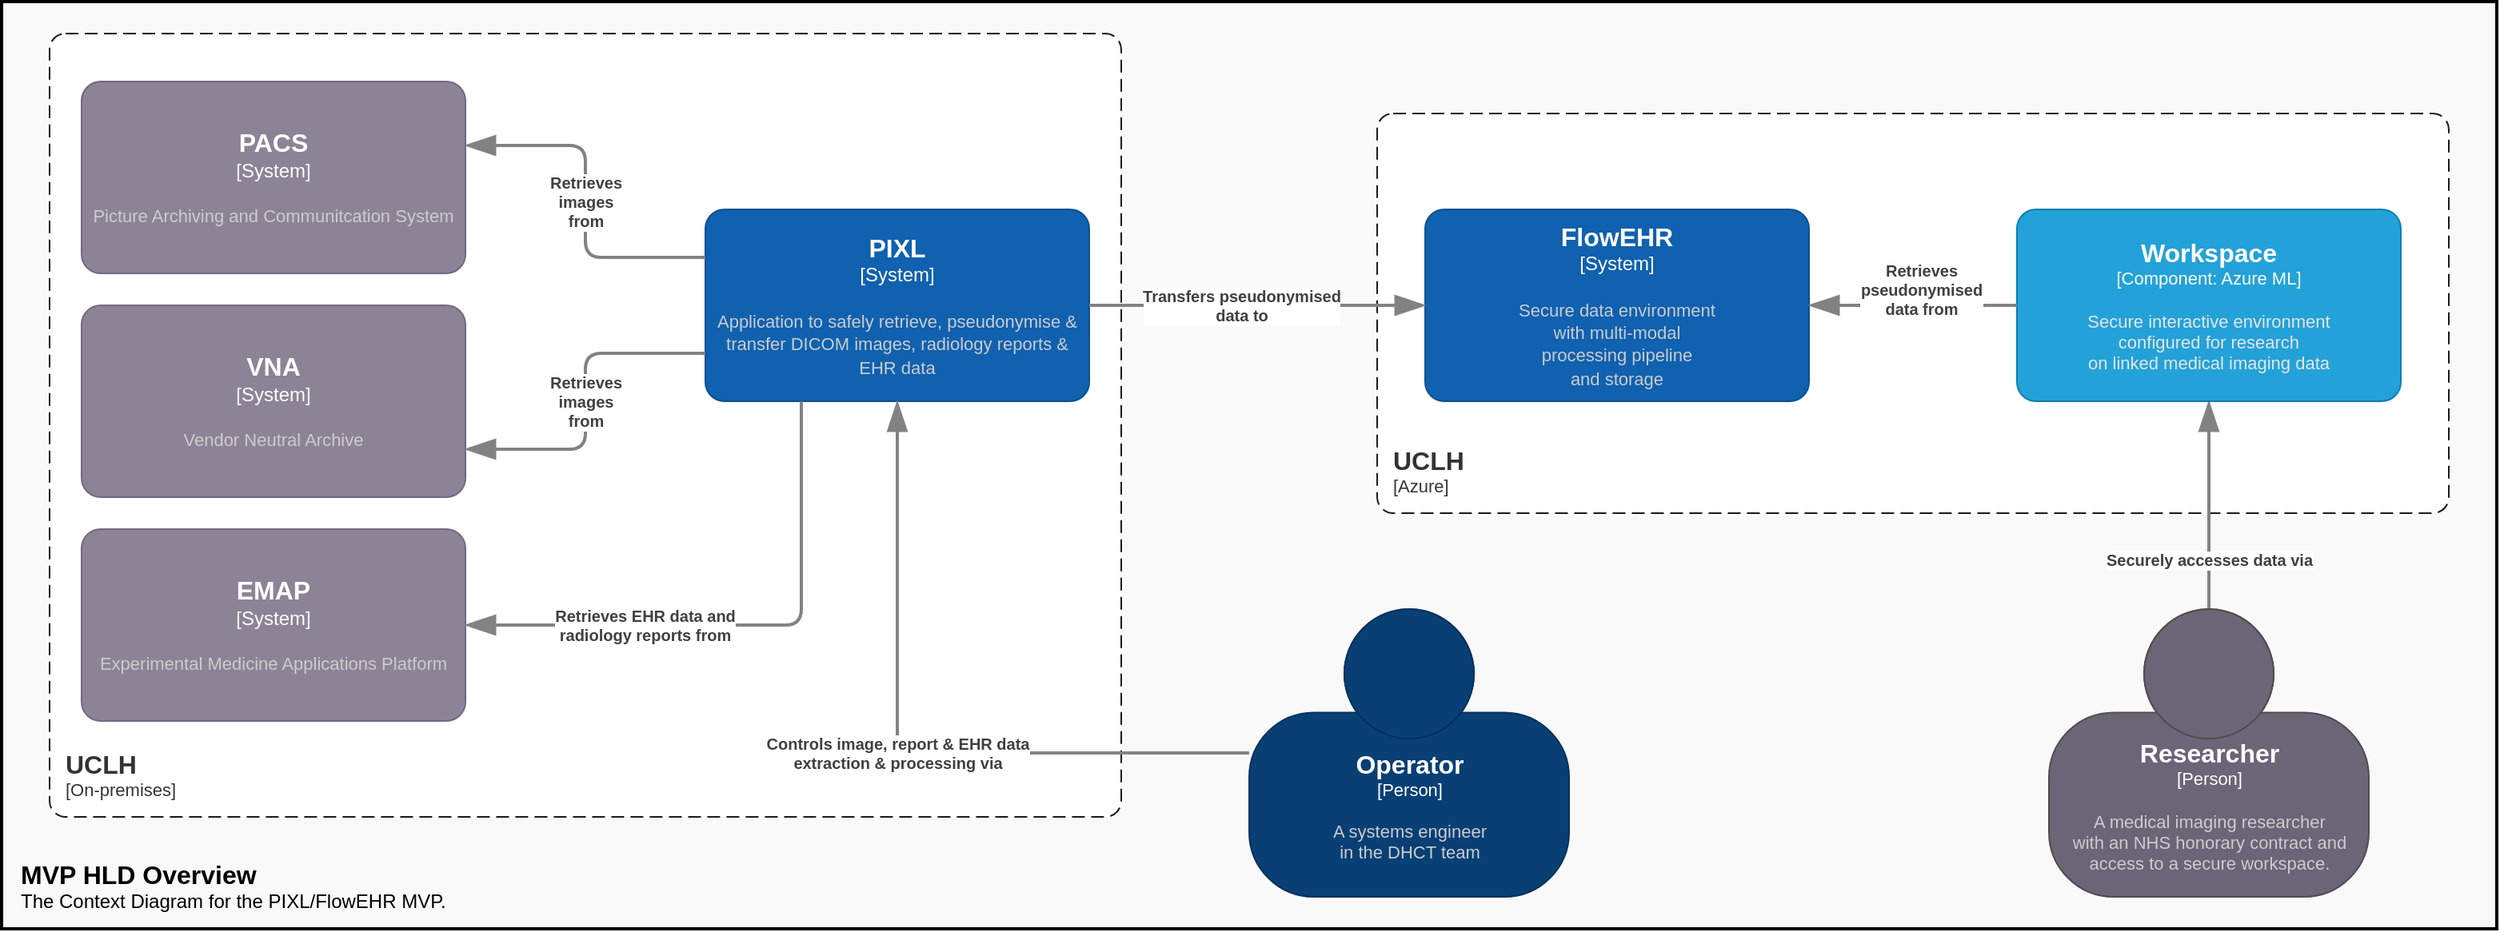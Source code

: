 <mxfile version="20.3.0" type="device" pages="3"><diagram id="GbEUYPfy4JF8qC1Apyke" name="System_Context"><mxGraphModel dx="2581" dy="886" grid="1" gridSize="10" guides="1" tooltips="1" connect="1" arrows="1" fold="1" page="1" pageScale="1" pageWidth="1169" pageHeight="827" math="0" shadow="0"><root><mxCell id="0"/><mxCell id="1" parent="0"/><mxCell id="r2s7MoerhKNZ77ccYe0w-1" value="" style="rounded=0;whiteSpace=wrap;html=1;strokeWidth=2;fillColor=#F9F9F9;" parent="1" vertex="1"><mxGeometry y="140" width="1560" height="580" as="geometry"/></mxCell><object placeholders="1" c4Name="UCLH" c4Type="EnterpriseScopeBoundary" c4Application="Azure" label="&lt;font style=&quot;font-size: 16px&quot;&gt;&lt;b&gt;&lt;div style=&quot;text-align: left&quot;&gt;%c4Name%&lt;/div&gt;&lt;/b&gt;&lt;/font&gt;&lt;div style=&quot;text-align: left&quot;&gt;[%c4Application%]&lt;/div&gt;" id="r2s7MoerhKNZ77ccYe0w-2"><mxCell style="rounded=1;fontSize=11;whiteSpace=wrap;html=1;dashed=1;arcSize=20;fillColor=default;strokeColor=#1A1A1A;fontColor=#333333;labelBackgroundColor=none;align=left;verticalAlign=bottom;labelBorderColor=none;spacingTop=0;spacing=10;dashPattern=8 4;metaEdit=1;rotatable=0;perimeter=rectanglePerimeter;noLabel=0;labelPadding=0;allowArrows=0;connectable=0;expand=0;recursiveResize=0;editable=1;pointerEvents=0;absoluteArcSize=1;points=[[0.25,0,0],[0.5,0,0],[0.75,0,0],[1,0.25,0],[1,0.5,0],[1,0.75,0],[0.75,1,0],[0.5,1,0],[0.25,1,0],[0,0.75,0],[0,0.5,0],[0,0.25,0]];" parent="1" vertex="1"><mxGeometry x="860" y="210" width="670" height="250" as="geometry"/></mxCell></object><object placeholders="1" c4Name="UCLH" c4Type="EnterpriseScopeBoundary" c4Application="On-premises" label="&lt;font style=&quot;font-size: 16px&quot;&gt;&lt;b&gt;&lt;div style=&quot;text-align: left&quot;&gt;%c4Name%&lt;/div&gt;&lt;/b&gt;&lt;/font&gt;&lt;div style=&quot;text-align: left&quot;&gt;[%c4Application%]&lt;/div&gt;" id="r2s7MoerhKNZ77ccYe0w-3"><mxCell style="rounded=1;fontSize=11;whiteSpace=wrap;html=1;dashed=1;arcSize=20;fillColor=default;strokeColor=#1A1A1A;fontColor=#333333;labelBackgroundColor=none;align=left;verticalAlign=bottom;labelBorderColor=none;spacingTop=0;spacing=10;dashPattern=8 4;metaEdit=1;rotatable=0;perimeter=rectanglePerimeter;noLabel=0;labelPadding=0;allowArrows=0;connectable=0;expand=0;recursiveResize=0;editable=1;pointerEvents=0;absoluteArcSize=1;points=[[0.25,0,0],[0.5,0,0],[0.75,0,0],[1,0.25,0],[1,0.5,0],[1,0.75,0],[0.75,1,0],[0.5,1,0],[0.25,1,0],[0,0.75,0],[0,0.5,0],[0,0.25,0]];" parent="1" vertex="1"><mxGeometry x="30" y="160" width="670" height="490" as="geometry"/></mxCell></object><object placeholders="1" c4Name="PACS" c4Type="System" c4Description="Picture Archiving and Communitcation System" label="&lt;font style=&quot;font-size: 16px&quot;&gt;&lt;b&gt;%c4Name%&lt;/b&gt;&lt;/font&gt;&lt;div&gt;[%c4Type%]&lt;/div&gt;&lt;br&gt;&lt;div&gt;&lt;font style=&quot;font-size: 11px&quot;&gt;&lt;font color=&quot;#cccccc&quot;&gt;%c4Description%&lt;/font&gt;&lt;/div&gt;" id="r2s7MoerhKNZ77ccYe0w-4"><mxCell style="rounded=1;whiteSpace=wrap;html=1;labelBackgroundColor=none;fillColor=#8C8496;fontColor=#ffffff;align=center;arcSize=10;strokeColor=#736782;metaEdit=1;resizable=0;points=[[0.25,0,0],[0.5,0,0],[0.75,0,0],[1,0.25,0],[1,0.5,0],[1,0.75,0],[0.75,1,0],[0.5,1,0],[0.25,1,0],[0,0.75,0],[0,0.5,0],[0,0.25,0]];" parent="1" vertex="1"><mxGeometry x="50" y="190" width="240" height="120" as="geometry"/></mxCell></object><object c4Name="VNA" c4Type="System" c4Description="Vendor Neutral Archive" label="&lt;font style=&quot;font-size: 16px&quot;&gt;&lt;b&gt;%c4Name%&lt;/b&gt;&lt;/font&gt;&lt;div&gt;[%c4Type%]&lt;/div&gt;&lt;br&gt;&lt;div&gt;&lt;font style=&quot;font-size: 11px&quot;&gt;&lt;font color=&quot;#cccccc&quot;&gt;%c4Description%&lt;/font&gt;&lt;/div&gt;" placeholders="1" id="r2s7MoerhKNZ77ccYe0w-5"><mxCell style="rounded=1;whiteSpace=wrap;html=1;labelBackgroundColor=none;fillColor=#8C8496;fontColor=#ffffff;align=center;arcSize=10;strokeColor=#736782;metaEdit=1;resizable=0;points=[[0.25,0,0],[0.5,0,0],[0.75,0,0],[1,0.25,0],[1,0.5,0],[1,0.75,0],[0.75,1,0],[0.5,1,0],[0.25,1,0],[0,0.75,0],[0,0.5,0],[0,0.25,0]];" parent="1" vertex="1"><mxGeometry x="50" y="330" width="240" height="120" as="geometry"/></mxCell></object><object placeholders="1" c4Name="PIXL" c4Type="System" c4Description="Application to safely retrieve, pseudonymise &amp; transfer DICOM images, radiology reports &amp; EHR data" label="&lt;font style=&quot;font-size: 16px&quot;&gt;&lt;b&gt;%c4Name%&lt;/b&gt;&lt;/font&gt;&lt;div&gt;[%c4Type%]&lt;/div&gt;&lt;br&gt;&lt;div&gt;&lt;font style=&quot;font-size: 11px&quot;&gt;&lt;font color=&quot;#cccccc&quot;&gt;%c4Description%&lt;/font&gt;&lt;/div&gt;" id="r2s7MoerhKNZ77ccYe0w-6"><mxCell style="rounded=1;whiteSpace=wrap;html=1;labelBackgroundColor=none;fillColor=#1061B0;fontColor=#ffffff;align=center;arcSize=10;strokeColor=#0D5091;metaEdit=1;resizable=0;points=[[0.25,0,0],[0.5,0,0],[0.75,0,0],[1,0.25,0],[1,0.5,0],[1,0.75,0],[0.75,1,0],[0.5,1,0],[0.25,1,0],[0,0.75,0],[0,0.5,0],[0,0.25,0]];" parent="1" vertex="1"><mxGeometry x="440" y="270" width="240" height="120" as="geometry"/></mxCell></object><object placeholders="1" c4Name="FlowEHR" c4Type="System" c4Description="Secure data environment &#10;with multi-modal&#10;processing pipeline&#10;and storage" label="&lt;font style=&quot;font-size: 16px&quot;&gt;&lt;b&gt;%c4Name%&lt;/b&gt;&lt;/font&gt;&lt;div&gt;[%c4Type%]&lt;/div&gt;&lt;br&gt;&lt;div&gt;&lt;font style=&quot;font-size: 11px&quot;&gt;&lt;font color=&quot;#cccccc&quot;&gt;%c4Description%&lt;/font&gt;&lt;/div&gt;" id="r2s7MoerhKNZ77ccYe0w-7"><mxCell style="rounded=1;whiteSpace=wrap;html=1;labelBackgroundColor=none;fillColor=#1061B0;fontColor=#ffffff;align=center;arcSize=10;strokeColor=#0D5091;metaEdit=1;resizable=0;points=[[0.25,0,0],[0.5,0,0],[0.75,0,0],[1,0.25,0],[1,0.5,0],[1,0.75,0],[0.75,1,0],[0.5,1,0],[0.25,1,0],[0,0.75,0],[0,0.5,0],[0,0.25,0]];" parent="1" vertex="1"><mxGeometry x="890" y="270" width="240" height="120" as="geometry"/></mxCell></object><object placeholders="1" c4Name="MVP HLD Overview" c4Type="ContainerScopeBoundary" c4Description="The Context Diagram for the PIXL/FlowEHR MVP." label="&lt;font style=&quot;font-size: 16px&quot;&gt;&lt;b&gt;&lt;div style=&quot;text-align: left&quot;&gt;%c4Name%&lt;/div&gt;&lt;/b&gt;&lt;/font&gt;&lt;div style=&quot;text-align: left&quot;&gt;%c4Description%&lt;/div&gt;" id="r2s7MoerhKNZ77ccYe0w-8"><mxCell style="text;html=1;strokeColor=none;fillColor=none;align=left;verticalAlign=top;whiteSpace=wrap;rounded=0;metaEdit=1;allowArrows=0;resizable=1;rotatable=0;connectable=0;recursiveResize=0;expand=0;pointerEvents=0;points=[[0.25,0,0],[0.5,0,0],[0.75,0,0],[1,0.25,0],[1,0.5,0],[1,0.75,0],[0.75,1,0],[0.5,1,0],[0.25,1,0],[0,0.75,0],[0,0.5,0],[0,0.25,0]];" parent="1" vertex="1"><mxGeometry x="10" y="670" width="360" height="40" as="geometry"/></mxCell></object><object placeholders="1" c4Type="Relationship" c4Description="Retrieves &#10;images &#10;from" label="&lt;div style=&quot;text-align: left&quot;&gt;&lt;div style=&quot;text-align: center&quot;&gt;&lt;b&gt;%c4Description%&lt;/b&gt;&lt;/div&gt;" id="r2s7MoerhKNZ77ccYe0w-9"><mxCell style="endArrow=blockThin;html=1;fontSize=10;fontColor=#404040;strokeWidth=2;endFill=1;strokeColor=#828282;elbow=vertical;metaEdit=1;endSize=14;startSize=14;jumpStyle=arc;jumpSize=16;edgeStyle=orthogonalEdgeStyle;exitX=0;exitY=0.25;exitDx=0;exitDy=0;exitPerimeter=0;rounded=1;" parent="1" source="r2s7MoerhKNZ77ccYe0w-6" target="r2s7MoerhKNZ77ccYe0w-4" edge="1"><mxGeometry width="240" relative="1" as="geometry"><mxPoint x="350" y="270" as="sourcePoint"/><mxPoint x="590" y="270" as="targetPoint"/><Array as="points"><mxPoint x="365" y="300"/><mxPoint x="365" y="230"/></Array></mxGeometry></mxCell></object><object placeholders="1" c4Type="Relationship" c4Description="Retrieves &#10;images&#10;from" label="&lt;div style=&quot;text-align: left&quot;&gt;&lt;div style=&quot;text-align: center&quot;&gt;&lt;b&gt;%c4Description%&lt;/b&gt;&lt;/div&gt;" id="r2s7MoerhKNZ77ccYe0w-10"><mxCell style="endArrow=blockThin;html=1;fontSize=10;fontColor=#404040;strokeWidth=2;endFill=1;strokeColor=#828282;elbow=vertical;metaEdit=1;endSize=14;startSize=14;jumpStyle=arc;jumpSize=16;edgeStyle=orthogonalEdgeStyle;entryX=1;entryY=0.75;entryDx=0;entryDy=0;entryPerimeter=0;exitX=0;exitY=0.75;exitDx=0;exitDy=0;exitPerimeter=0;rounded=1;" parent="1" source="r2s7MoerhKNZ77ccYe0w-6" target="r2s7MoerhKNZ77ccYe0w-5" edge="1"><mxGeometry width="240" relative="1" as="geometry"><mxPoint x="450" y="310.0" as="sourcePoint"/><mxPoint x="300" y="240.0" as="targetPoint"/></mxGeometry></mxCell></object><object placeholders="1" c4Type="Relationship" c4Description="Transfers pseudonymised &#10;data to" label="&lt;div style=&quot;text-align: left&quot;&gt;&lt;div style=&quot;text-align: center&quot;&gt;&lt;b&gt;%c4Description%&lt;/b&gt;&lt;/div&gt;" id="r2s7MoerhKNZ77ccYe0w-11"><mxCell style="endArrow=blockThin;html=1;fontSize=10;fontColor=#404040;strokeWidth=2;endFill=1;strokeColor=#828282;elbow=vertical;metaEdit=1;endSize=14;startSize=14;jumpStyle=arc;jumpSize=16;edgeStyle=orthogonalEdgeStyle;exitX=1;exitY=0.5;exitDx=0;exitDy=0;exitPerimeter=0;rounded=1;entryX=0;entryY=0.5;entryDx=0;entryDy=0;entryPerimeter=0;" parent="1" source="r2s7MoerhKNZ77ccYe0w-6" target="r2s7MoerhKNZ77ccYe0w-7" edge="1"><mxGeometry x="-0.1" width="240" relative="1" as="geometry"><mxPoint x="450" y="520" as="sourcePoint"/><mxPoint x="300.0" y="590" as="targetPoint"/><mxPoint as="offset"/></mxGeometry></mxCell></object><object placeholders="1" c4Type="Relationship" c4Description="Securely accesses data via" label="&lt;div style=&quot;text-align: left&quot;&gt;&lt;div style=&quot;text-align: center&quot;&gt;&lt;b&gt;%c4Description%&lt;/b&gt;&lt;/div&gt;" id="r2s7MoerhKNZ77ccYe0w-12"><mxCell style="endArrow=blockThin;html=1;fontSize=10;fontColor=#404040;strokeWidth=2;endFill=1;strokeColor=#828282;elbow=vertical;metaEdit=1;endSize=14;startSize=14;jumpStyle=arc;jumpSize=16;edgeStyle=orthogonalEdgeStyle;exitX=0.5;exitY=0;exitDx=0;exitDy=0;exitPerimeter=0;rounded=1;" parent="1" source="r2s7MoerhKNZ77ccYe0w-15" target="r2s7MoerhKNZ77ccYe0w-18" edge="1"><mxGeometry x="-0.524" width="240" relative="1" as="geometry"><mxPoint x="690.0" y="470" as="sourcePoint"/><mxPoint x="990" y="450" as="targetPoint"/><mxPoint as="offset"/></mxGeometry></mxCell></object><object placeholders="1" c4Name="EMAP" c4Type="System" c4Description="Experimental Medicine Applications Platform" label="&lt;font style=&quot;font-size: 16px&quot;&gt;&lt;b&gt;%c4Name%&lt;/b&gt;&lt;/font&gt;&lt;div&gt;[%c4Type%]&lt;/div&gt;&lt;br&gt;&lt;div&gt;&lt;font style=&quot;font-size: 11px&quot;&gt;&lt;font color=&quot;#cccccc&quot;&gt;%c4Description%&lt;/font&gt;&lt;/div&gt;" id="r2s7MoerhKNZ77ccYe0w-13"><mxCell style="rounded=1;whiteSpace=wrap;html=1;labelBackgroundColor=none;fillColor=#8C8496;fontColor=#ffffff;align=center;arcSize=10;strokeColor=#736782;metaEdit=1;resizable=0;points=[[0.25,0,0],[0.5,0,0],[0.75,0,0],[1,0.25,0],[1,0.5,0],[1,0.75,0],[0.75,1,0],[0.5,1,0],[0.25,1,0],[0,0.75,0],[0,0.5,0],[0,0.25,0]];" parent="1" vertex="1"><mxGeometry x="50" y="470" width="240" height="120" as="geometry"/></mxCell></object><object placeholders="1" c4Type="Relationship" c4Description="Retrieves EHR data and&#10;radiology reports from" label="&lt;div style=&quot;text-align: left&quot;&gt;&lt;div style=&quot;text-align: center&quot;&gt;&lt;b&gt;%c4Description%&lt;/b&gt;&lt;/div&gt;" id="r2s7MoerhKNZ77ccYe0w-14"><mxCell style="endArrow=blockThin;html=1;fontSize=10;fontColor=#404040;strokeWidth=2;endFill=1;strokeColor=#828282;elbow=vertical;metaEdit=1;endSize=14;startSize=14;jumpStyle=arc;jumpSize=16;edgeStyle=orthogonalEdgeStyle;entryX=1;entryY=0.5;entryDx=0;entryDy=0;entryPerimeter=0;rounded=1;exitX=0.25;exitY=1;exitDx=0;exitDy=0;exitPerimeter=0;" parent="1" source="r2s7MoerhKNZ77ccYe0w-6" target="r2s7MoerhKNZ77ccYe0w-13" edge="1"><mxGeometry x="0.359" width="240" relative="1" as="geometry"><mxPoint x="450.0" y="370" as="sourcePoint"/><mxPoint x="300.0" y="430" as="targetPoint"/><Array as="points"><mxPoint x="500" y="530"/></Array><mxPoint as="offset"/></mxGeometry></mxCell></object><object placeholders="1" c4Name="Researcher" c4Type="Person" c4Description="A medical imaging researcher&#10;with an NHS honorary contract and&#10;access to a secure workspace." label="&lt;font style=&quot;font-size: 16px&quot;&gt;&lt;b&gt;%c4Name%&lt;/b&gt;&lt;/font&gt;&lt;div&gt;[%c4Type%]&lt;/div&gt;&lt;br&gt;&lt;div&gt;&lt;font style=&quot;font-size: 11px&quot;&gt;&lt;font color=&quot;#cccccc&quot;&gt;%c4Description%&lt;/font&gt;&lt;/div&gt;" id="r2s7MoerhKNZ77ccYe0w-15"><mxCell style="html=1;fontSize=11;dashed=0;whitespace=wrap;fillColor=#6C6477;strokeColor=#4D4D4D;fontColor=#ffffff;shape=mxgraph.c4.person2;align=center;metaEdit=1;points=[[0.5,0,0],[1,0.5,0],[1,0.75,0],[0.75,1,0],[0.5,1,0],[0.25,1,0],[0,0.75,0],[0,0.5,0]];resizable=0;" parent="1" vertex="1"><mxGeometry x="1280" y="520" width="200" height="180" as="geometry"/></mxCell></object><object placeholders="1" c4Name="Operator" c4Type="Person" c4Description="A systems engineer &#10;in the DHCT team" label="&lt;font style=&quot;font-size: 16px&quot;&gt;&lt;b&gt;%c4Name%&lt;/b&gt;&lt;/font&gt;&lt;div&gt;[%c4Type%]&lt;/div&gt;&lt;br&gt;&lt;div&gt;&lt;font style=&quot;font-size: 11px&quot;&gt;&lt;font color=&quot;#cccccc&quot;&gt;%c4Description%&lt;/font&gt;&lt;/div&gt;" id="r2s7MoerhKNZ77ccYe0w-16"><mxCell style="html=1;fontSize=11;dashed=0;whitespace=wrap;fillColor=#083F75;strokeColor=#06315C;fontColor=#ffffff;shape=mxgraph.c4.person2;align=center;metaEdit=1;points=[[0.5,0,0],[1,0.5,0],[1,0.75,0],[0.75,1,0],[0.5,1,0],[0.25,1,0],[0,0.75,0],[0,0.5,0]];resizable=0;" parent="1" vertex="1"><mxGeometry x="780" y="520" width="200" height="180" as="geometry"/></mxCell></object><object placeholders="1" c4Type="Relationship" c4Description="Controls image, report &amp; EHR data&#10;extraction &amp; processing via" label="&lt;div style=&quot;text-align: left&quot;&gt;&lt;div style=&quot;text-align: center&quot;&gt;&lt;b&gt;%c4Description%&lt;/b&gt;&lt;/div&gt;" id="r2s7MoerhKNZ77ccYe0w-17"><mxCell style="endArrow=blockThin;html=1;fontSize=10;fontColor=#404040;strokeWidth=2;endFill=1;strokeColor=#828282;elbow=vertical;metaEdit=1;endSize=14;startSize=14;jumpStyle=arc;jumpSize=16;edgeStyle=orthogonalEdgeStyle;rounded=1;" parent="1" source="r2s7MoerhKNZ77ccYe0w-16" target="r2s7MoerhKNZ77ccYe0w-6" edge="1"><mxGeometry width="240" relative="1" as="geometry"><mxPoint x="1000" y="570" as="sourcePoint"/><mxPoint x="1000" y="402" as="targetPoint"/></mxGeometry></mxCell></object><object placeholders="1" c4Name="Workspace" c4Type="Component" c4Technology="Azure ML" c4Description="Secure interactive environment&#10;configured for research &#10;on linked medical imaging data" label="&lt;font style=&quot;font-size: 16px&quot;&gt;&lt;b&gt;%c4Name%&lt;/b&gt;&lt;/font&gt;&lt;div&gt;[%c4Type%: %c4Technology%]&lt;/div&gt;&lt;br&gt;&lt;div&gt;&lt;font style=&quot;font-size: 11px&quot;&gt;&lt;font color=&quot;#E6E6E6&quot;&gt;%c4Description%&lt;/font&gt;&lt;/div&gt;" id="r2s7MoerhKNZ77ccYe0w-18"><mxCell style="rounded=1;whiteSpace=wrap;html=1;fontSize=11;labelBackgroundColor=none;fillColor=#23A2D9;fontColor=#ffffff;align=center;arcSize=10;strokeColor=#0E7DAD;metaEdit=1;resizable=0;points=[[0.25,0,0],[0.5,0,0],[0.75,0,0],[1,0.25,0],[1,0.5,0],[1,0.75,0],[0.75,1,0],[0.5,1,0],[0.25,1,0],[0,0.75,0],[0,0.5,0],[0,0.25,0]];" parent="1" vertex="1"><mxGeometry x="1260" y="270" width="240" height="120" as="geometry"/></mxCell></object><object placeholders="1" c4Type="Relationship" c4Description="Retrieves&#10;pseudonymised &#10;data from" label="&lt;div style=&quot;text-align: left&quot;&gt;&lt;div style=&quot;text-align: center&quot;&gt;&lt;b&gt;%c4Description%&lt;/b&gt;&lt;/div&gt;" id="r2s7MoerhKNZ77ccYe0w-19"><mxCell style="endArrow=none;html=1;fontSize=10;fontColor=#404040;strokeWidth=2;endFill=0;strokeColor=#828282;elbow=vertical;metaEdit=1;endSize=14;startSize=14;jumpStyle=arc;jumpSize=16;edgeStyle=orthogonalEdgeStyle;exitX=1;exitY=0.5;exitDx=0;exitDy=0;exitPerimeter=0;rounded=1;startArrow=blockThin;startFill=1;" parent="1" source="r2s7MoerhKNZ77ccYe0w-7" target="r2s7MoerhKNZ77ccYe0w-18" edge="1"><mxGeometry x="0.077" y="10" width="240" relative="1" as="geometry"><mxPoint x="690" y="340" as="sourcePoint"/><mxPoint x="900" y="340" as="targetPoint"/><mxPoint as="offset"/></mxGeometry></mxCell></object></root></mxGraphModel></diagram><diagram name="Components" id="vhkXwBgYNKNpIzY_IKnC"><mxGraphModel dx="2934" dy="1935" grid="1" gridSize="10" guides="1" tooltips="1" connect="1" arrows="1" fold="1" page="1" pageScale="1" pageWidth="1169" pageHeight="827" math="0" shadow="0"><root><mxCell id="-mWR-cYtGRJ7l67ktrUo-0"/><mxCell id="-mWR-cYtGRJ7l67ktrUo-1" parent="-mWR-cYtGRJ7l67ktrUo-0"/><mxCell id="-mWR-cYtGRJ7l67ktrUo-2" value="" style="rounded=0;whiteSpace=wrap;html=1;strokeWidth=2;fillColor=#F9F9F9;" parent="-mWR-cYtGRJ7l67ktrUo-1" vertex="1"><mxGeometry x="-40" y="-460" width="2060" height="1030" as="geometry"/></mxCell><object placeholders="1" c4Name="PIXL Components Diagram" c4Type="ContainerScopeBoundary" c4Application="The Components Diagram for the PIXL deployment unit." label="&lt;font style=&quot;font-size: 16px&quot;&gt;&lt;b&gt;&lt;div style=&quot;text-align: left&quot;&gt;%c4Name%&lt;/div&gt;&lt;/b&gt;&lt;/font&gt;&lt;div style=&quot;text-align: left&quot;&gt;[%c4Application%]&lt;/div&gt;" id="-mWR-cYtGRJ7l67ktrUo-3"><mxCell style="rounded=1;fontSize=11;whiteSpace=wrap;html=1;dashed=1;arcSize=20;fillColor=default;strokeColor=#666666;fontColor=#333333;labelBackgroundColor=none;align=left;verticalAlign=bottom;labelBorderColor=none;spacingTop=0;spacing=10;dashPattern=8 4;metaEdit=1;rotatable=0;perimeter=rectanglePerimeter;noLabel=0;labelPadding=0;allowArrows=0;connectable=0;expand=0;recursiveResize=0;editable=1;pointerEvents=0;absoluteArcSize=1;points=[[0.25,0,0],[0.5,0,0],[0.75,0,0],[1,0.25,0],[1,0.5,0],[1,0.75,0],[0.75,1,0],[0.5,1,0],[0.25,1,0],[0,0.75,0],[0,0.5,0],[0,0.25,0]];" parent="-mWR-cYtGRJ7l67ktrUo-1" vertex="1"><mxGeometry x="340" y="-430" width="1320" height="970" as="geometry"/></mxCell></object><object placeholders="1" c4Name="PACS" c4Type="System" c4Description="Phillips Vue Motion/Vue PACS" label="&lt;font style=&quot;font-size: 16px&quot;&gt;&lt;b&gt;%c4Name%&lt;/b&gt;&lt;/font&gt;&lt;div&gt;[%c4Type%]&lt;/div&gt;&lt;br&gt;&lt;div&gt;&lt;font style=&quot;font-size: 11px&quot;&gt;&lt;font color=&quot;#cccccc&quot;&gt;%c4Description%&lt;/font&gt;&lt;/div&gt;" id="-mWR-cYtGRJ7l67ktrUo-4"><mxCell style="rounded=1;whiteSpace=wrap;html=1;labelBackgroundColor=none;fillColor=#8C8496;fontColor=#ffffff;align=center;arcSize=10;strokeColor=#736782;metaEdit=1;resizable=0;points=[[0.25,0,0],[0.5,0,0],[0.75,0,0],[1,0.25,0],[1,0.5,0],[1,0.75,0],[0.75,1,0],[0.5,1,0],[0.25,1,0],[0,0.75,0],[0,0.5,0],[0,0.25,0]];" parent="-mWR-cYtGRJ7l67ktrUo-1" vertex="1"><mxGeometry x="-10" width="240" height="120" as="geometry"/></mxCell></object><object c4Name="VNA" c4Type="System" c4Description="Hyland Acuo VNA" label="&lt;font style=&quot;font-size: 16px&quot;&gt;&lt;b&gt;%c4Name%&lt;/b&gt;&lt;/font&gt;&lt;div&gt;[%c4Type%]&lt;/div&gt;&lt;br&gt;&lt;div&gt;&lt;font style=&quot;font-size: 11px&quot;&gt;&lt;font color=&quot;#cccccc&quot;&gt;%c4Description%&lt;/font&gt;&lt;/div&gt;" placeholders="1" id="-mWR-cYtGRJ7l67ktrUo-5"><mxCell style="rounded=1;whiteSpace=wrap;html=1;labelBackgroundColor=none;fillColor=#8C8496;fontColor=#ffffff;align=center;arcSize=10;strokeColor=#736782;metaEdit=1;resizable=0;points=[[0.25,0,0],[0.5,0,0],[0.75,0,0],[1,0.25,0],[1,0.5,0],[1,0.75,0],[0.75,1,0],[0.5,1,0],[0.25,1,0],[0,0.75,0],[0,0.5,0],[0,0.25,0]];" parent="-mWR-cYtGRJ7l67ktrUo-1" vertex="1"><mxGeometry x="-10" y="140" width="240" height="120" as="geometry"/></mxCell></object><object placeholders="1" c4Name="EHR" c4Type="System" c4Description="UDS &amp; IDS" label="&lt;font style=&quot;font-size: 16px&quot;&gt;&lt;b&gt;%c4Name%&lt;/b&gt;&lt;/font&gt;&lt;div&gt;[%c4Type%]&lt;/div&gt;&lt;br&gt;&lt;div&gt;&lt;font style=&quot;font-size: 11px&quot;&gt;&lt;font color=&quot;#cccccc&quot;&gt;%c4Description%&lt;/font&gt;&lt;/div&gt;" id="-mWR-cYtGRJ7l67ktrUo-6"><mxCell style="rounded=1;whiteSpace=wrap;html=1;labelBackgroundColor=none;fillColor=#8C8496;fontColor=#ffffff;align=center;arcSize=10;strokeColor=#736782;metaEdit=1;resizable=0;points=[[0.25,0,0],[0.5,0,0],[0.75,0,0],[1,0.25,0],[1,0.5,0],[1,0.75,0],[0.75,1,0],[0.5,1,0],[0.25,1,0],[0,0.75,0],[0,0.5,0],[0,0.25,0]];" parent="-mWR-cYtGRJ7l67ktrUo-1" vertex="1"><mxGeometry x="-10" y="354" width="240" height="120" as="geometry"/></mxCell></object><object placeholders="1" c4Type="Database" c4Container="DU" c4Technology="PostgreSQL" c4Description="DICOM node, application and&#10;pseudonymisation lookup&#10;database" label="&lt;font style=&quot;font-size: 16px&quot;&gt;&lt;b&gt;%c4Type%&lt;/font&gt;&lt;div&gt;[%c4Container%:&amp;nbsp;%c4Technology%]&lt;/div&gt;&lt;br&gt;&lt;div&gt;&lt;font style=&quot;font-size: 11px&quot;&gt;&lt;font color=&quot;#E6E6E6&quot;&gt;%c4Description%&lt;/font&gt;&lt;/div&gt;" id="-mWR-cYtGRJ7l67ktrUo-12"><mxCell style="shape=cylinder3;size=15;whiteSpace=wrap;html=1;boundedLbl=1;rounded=0;labelBackgroundColor=none;fillColor=#23A2D9;fontSize=12;fontColor=#ffffff;align=center;strokeColor=#0E7DAD;metaEdit=1;points=[[0.5,0,0],[1,0.25,0],[1,0.5,0],[1,0.75,0],[0.5,1,0],[0,0.75,0],[0,0.5,0],[0,0.25,0]];resizable=0;" parent="-mWR-cYtGRJ7l67ktrUo-1" vertex="1"><mxGeometry x="630" y="-80" width="240" height="120" as="geometry"/></mxCell></object><object placeholders="1" c4Type="Relationship" c4Technology="DICOM DIMSE" c4Description="Receives DICOM&#10;data from" label="&lt;div style=&quot;text-align: left&quot;&gt;&lt;div style=&quot;text-align: center&quot;&gt;&lt;b&gt;%c4Description%&lt;/b&gt;&lt;/div&gt;&lt;div style=&quot;text-align: center&quot;&gt;[%c4Technology%]&lt;/div&gt;&lt;/div&gt;" id="-mWR-cYtGRJ7l67ktrUo-14"><mxCell style="endArrow=blockThin;html=1;fontSize=10;fontColor=#404040;strokeWidth=2;endFill=1;strokeColor=#828282;elbow=vertical;metaEdit=1;endSize=14;startSize=14;jumpStyle=arc;jumpSize=16;rounded=1;edgeStyle=orthogonalEdgeStyle;exitX=0;exitY=0.25;exitDx=0;exitDy=0;exitPerimeter=0;entryX=1;entryY=0.5;entryDx=0;entryDy=0;entryPerimeter=0;dashed=1;" parent="-mWR-cYtGRJ7l67ktrUo-1" source="bbepekqJuYAYWztVwVpz-2" target="-mWR-cYtGRJ7l67ktrUo-4" edge="1"><mxGeometry x="0.222" y="-22" width="240" relative="1" as="geometry"><mxPoint x="460" y="-20" as="sourcePoint"/><mxPoint x="650" y="210" as="targetPoint"/><mxPoint x="-2" y="-11" as="offset"/><Array as="points"><mxPoint x="300" y="100"/><mxPoint x="300" y="60"/></Array></mxGeometry></mxCell></object><object placeholders="1" c4Type="Relationship" c4Technology="DICOM DIMSE" c4Description="Receives DICOM&#10;data from" label="&lt;div style=&quot;text-align: left&quot;&gt;&lt;div style=&quot;text-align: center&quot;&gt;&lt;b&gt;%c4Description%&lt;/b&gt;&lt;/div&gt;&lt;div style=&quot;text-align: center&quot;&gt;[%c4Technology%]&lt;/div&gt;&lt;/div&gt;" id="-mWR-cYtGRJ7l67ktrUo-15"><mxCell style="endArrow=blockThin;html=1;fontSize=10;fontColor=#404040;strokeWidth=2;endFill=1;strokeColor=#828282;elbow=vertical;metaEdit=1;endSize=14;startSize=14;jumpStyle=arc;jumpSize=16;rounded=1;edgeStyle=orthogonalEdgeStyle;exitX=0;exitY=0.75;exitDx=0;exitDy=0;exitPerimeter=0;entryX=1;entryY=0.5;entryDx=0;entryDy=0;entryPerimeter=0;dashed=1;" parent="-mWR-cYtGRJ7l67ktrUo-1" source="bbepekqJuYAYWztVwVpz-2" target="-mWR-cYtGRJ7l67ktrUo-5" edge="1"><mxGeometry x="0.222" y="22" width="240" relative="1" as="geometry"><mxPoint x="460" y="10" as="sourcePoint"/><mxPoint x="310" y="-10.0" as="targetPoint"/><Array as="points"><mxPoint x="300" y="160"/><mxPoint x="300" y="200"/></Array><mxPoint x="-2" y="11" as="offset"/></mxGeometry></mxCell></object><object placeholders="1" c4Type="Relationship" c4Technology="SQL" c4Description="Reads from" label="&lt;div style=&quot;text-align: left&quot;&gt;&lt;div style=&quot;text-align: center&quot;&gt;&lt;b&gt;%c4Description%&lt;/b&gt;&lt;/div&gt;&lt;div style=&quot;text-align: center&quot;&gt;[%c4Technology%]&lt;/div&gt;&lt;/div&gt;" id="-mWR-cYtGRJ7l67ktrUo-16"><mxCell style="endArrow=blockThin;html=1;fontSize=10;fontColor=#404040;strokeWidth=2;endFill=1;strokeColor=#828282;elbow=vertical;metaEdit=1;endSize=14;startSize=14;jumpStyle=arc;jumpSize=16;rounded=1;edgeStyle=orthogonalEdgeStyle;exitX=0;exitY=0.5;exitDx=0;exitDy=0;exitPerimeter=0;entryX=1;entryY=0.5;entryDx=0;entryDy=0;entryPerimeter=0;dashed=1;" parent="-mWR-cYtGRJ7l67ktrUo-1" source="bbepekqJuYAYWztVwVpz-3" target="-mWR-cYtGRJ7l67ktrUo-6" edge="1"><mxGeometry width="240" relative="1" as="geometry"><mxPoint x="460" y="290" as="sourcePoint"/><mxPoint x="310" y="130.0" as="targetPoint"/></mxGeometry></mxCell></object><object placeholders="1" c4Name="Entrypoint" c4Type="Component" c4Technology="CLI" c4Description="Driver to manage cohort processing" label="&lt;font style=&quot;font-size: 16px&quot;&gt;&lt;b&gt;%c4Name%&lt;/b&gt;&lt;/font&gt;&lt;div&gt;[%c4Type%: %c4Technology%]&lt;/div&gt;&lt;br&gt;&lt;div&gt;&lt;font style=&quot;font-size: 11px&quot;&gt;%c4Description%&lt;/font&gt;&lt;/div&gt;" id="rCE-88FFLDiuu9Hqz9WT-0"><mxCell style="rounded=1;whiteSpace=wrap;html=1;labelBackgroundColor=none;fillColor=#63BEF2;fontColor=#ffffff;align=center;arcSize=6;strokeColor=#2086C9;metaEdit=1;resizable=0;points=[[0.25,0,0],[0.5,0,0],[0.75,0,0],[1,0.25,0],[1,0.5,0],[1,0.75,0],[0.75,1,0],[0.5,1,0],[0.25,1,0],[0,0.75,0],[0,0.5,0],[0,0.25,0]];" parent="-mWR-cYtGRJ7l67ktrUo-1" vertex="1"><mxGeometry x="1120" y="353" width="240" height="120" as="geometry"/></mxCell></object><object placeholders="1" c4Name="Secure Hasher" c4Type="Component" c4Technology="HMAC, Azure Key Vault" c4Description="Generate secure hashes" label="&lt;font style=&quot;font-size: 16px&quot;&gt;&lt;b&gt;%c4Name%&lt;/b&gt;&lt;/font&gt;&lt;div&gt;[%c4Type%: %c4Technology%]&lt;/div&gt;&lt;br&gt;&lt;div&gt;&lt;font style=&quot;font-size: 11px&quot;&gt;%c4Description%&lt;/font&gt;&lt;/div&gt;" id="bbepekqJuYAYWztVwVpz-1"><mxCell style="rounded=1;whiteSpace=wrap;html=1;labelBackgroundColor=none;fillColor=#63BEF2;fontColor=#ffffff;align=center;arcSize=6;strokeColor=#2086C9;metaEdit=1;resizable=0;points=[[0.25,0,0],[0.5,0,0],[0.75,0,0],[1,0.25,0],[1,0.5,0],[1,0.75,0],[0.75,1,0],[0.5,1,0],[0.25,1,0],[0,0.75,0],[0,0.5,0],[0,0.25,0]];" parent="-mWR-cYtGRJ7l67ktrUo-1" vertex="1"><mxGeometry x="1390" y="-150" width="240" height="120" as="geometry"/></mxCell></object><object placeholders="1" c4Name="DICOM RAW node" c4Type="Component" c4Technology="Orthanc" c4Description="Receiver of DICOM image transfers from the PACS &amp; VNA and cache for raw DICOM data" label="&lt;font style=&quot;font-size: 16px&quot;&gt;&lt;b&gt;%c4Name%&lt;/b&gt;&lt;/font&gt;&lt;div&gt;[%c4Type%: %c4Technology%]&lt;/div&gt;&lt;br&gt;&lt;div&gt;&lt;font style=&quot;font-size: 11px&quot;&gt;%c4Description%&lt;/font&gt;&lt;/div&gt;" id="bbepekqJuYAYWztVwVpz-2"><mxCell style="rounded=1;whiteSpace=wrap;html=1;labelBackgroundColor=none;fillColor=#63BEF2;fontColor=#ffffff;align=center;arcSize=6;strokeColor=#2086C9;metaEdit=1;resizable=0;points=[[0.25,0,0],[0.5,0,0],[0.75,0,0],[1,0.25,0],[1,0.5,0],[1,0.75,0],[0.75,1,0],[0.5,1,0],[0.25,1,0],[0,0.75,0],[0,0.5,0],[0,0.25,0]];" parent="-mWR-cYtGRJ7l67ktrUo-1" vertex="1"><mxGeometry x="370" y="70" width="240" height="120" as="geometry"/></mxCell></object><object placeholders="1" c4Name="EHR &amp; Report Retriever" c4Type="Component" c4Technology="SQL" c4Description="Retrieve patient demographics, opt-out status, observations data and radiology reports from EMAP databases" label="&lt;font style=&quot;font-size: 16px&quot;&gt;&lt;b&gt;%c4Name%&lt;/b&gt;&lt;/font&gt;&lt;div&gt;[%c4Type%: %c4Technology%]&lt;/div&gt;&lt;br&gt;&lt;div&gt;&lt;font style=&quot;font-size: 11px&quot;&gt;%c4Description%&lt;/font&gt;&lt;/div&gt;" id="bbepekqJuYAYWztVwVpz-3"><mxCell style="rounded=1;whiteSpace=wrap;html=1;labelBackgroundColor=none;fillColor=#63BEF2;fontColor=#ffffff;align=center;arcSize=6;strokeColor=#2086C9;metaEdit=1;resizable=0;points=[[0.25,0,0],[0.5,0,0],[0.75,0,0],[1,0.25,0],[1,0.5,0],[1,0.75,0],[0.75,1,0],[0.5,1,0],[0.25,1,0],[0,0.75,0],[0,0.5,0],[0,0.25,0]];" parent="-mWR-cYtGRJ7l67ktrUo-1" vertex="1"><mxGeometry x="370" y="354" width="240" height="120" as="geometry"/></mxCell></object><object placeholders="1" c4Type="Task Queue" c4Container="DU " c4Technology="Redis, Celery" c4Description="Throttled DICOM command execution." label="&lt;font style=&quot;font-size: 16px&quot;&gt;&lt;b&gt;%c4Type%&lt;/font&gt;&lt;div&gt;[%c4Container%:&amp;nbsp;%c4Technology%]&lt;/div&gt;&lt;br&gt;&lt;div&gt;&lt;font style=&quot;font-size: 11px&quot;&gt;&lt;font color=&quot;#E6E6E6&quot;&gt;%c4Description%&lt;/font&gt;&lt;/div&gt;" id="C6OPylU8USMcoHJey5k1-0"><mxCell style="shape=cylinder3;size=15;direction=south;whiteSpace=wrap;html=1;boundedLbl=1;rounded=0;labelBackgroundColor=none;fillColor=#23A2D9;fontSize=12;fontColor=#ffffff;align=center;strokeColor=#0E7DAD;metaEdit=1;points=[[0.5,0,0],[1,0.25,0],[1,0.5,0],[1,0.75,0],[0.5,1,0],[0,0.75,0],[0,0.5,0],[0,0.25,0]];resizable=0;" parent="-mWR-cYtGRJ7l67ktrUo-1" vertex="1"><mxGeometry x="630" y="210" width="240" height="120" as="geometry"/></mxCell></object><object placeholders="1" c4Name="Patient Executor" c4Type="Component" c4Technology="Python" c4Description="Execute retrieval, de-identification and transfer of EHR and report data and initiate DICOM extraction process, all work done on per-patient basis" label="&lt;font style=&quot;font-size: 16px&quot;&gt;&lt;b&gt;%c4Name%&lt;/b&gt;&lt;/font&gt;&lt;div&gt;[%c4Type%: %c4Technology%]&lt;/div&gt;&lt;br&gt;&lt;div&gt;&lt;font style=&quot;font-size: 11px&quot;&gt;%c4Description%&lt;/font&gt;&lt;/div&gt;" id="RcbcQSvjpwBq5ul3fJjD-1"><mxCell style="rounded=1;whiteSpace=wrap;html=1;labelBackgroundColor=none;fillColor=#63BEF2;fontColor=#ffffff;align=center;arcSize=6;strokeColor=#2086C9;metaEdit=1;resizable=0;points=[[0.25,0,0],[0.5,0,0],[0.75,0,0],[1,0.25,0],[1,0.5,0],[1,0.75,0],[0.75,1,0],[0.5,1,0],[0.25,1,0],[0,0.75,0],[0,0.5,0],[0,0.25,0]];" parent="-mWR-cYtGRJ7l67ktrUo-1" vertex="1"><mxGeometry x="890" y="70" width="240" height="120" as="geometry"/></mxCell></object><object placeholders="1" c4Type="Relationship" c4Description="Calls" label="&lt;div style=&quot;text-align: left&quot;&gt;&lt;div style=&quot;text-align: center&quot;&gt;&lt;b&gt;%c4Description%&lt;/b&gt;&lt;/div&gt;" id="hs-YxJAWC2CYHx1paRXm-1"><mxCell style="endArrow=blockThin;html=1;fontSize=10;fontColor=#404040;strokeWidth=2;endFill=1;strokeColor=#828282;elbow=vertical;metaEdit=1;endSize=14;startSize=14;jumpStyle=arc;jumpSize=16;rounded=1;edgeStyle=orthogonalEdgeStyle;entryX=1;entryY=0.5;entryDx=0;entryDy=0;entryPerimeter=0;exitX=0.376;exitY=0.994;exitDx=0;exitDy=0;exitPerimeter=0;" parent="-mWR-cYtGRJ7l67ktrUo-1" source="RcbcQSvjpwBq5ul3fJjD-1" target="bbepekqJuYAYWztVwVpz-3" edge="1"><mxGeometry width="240" relative="1" as="geometry"><mxPoint x="1010" y="200" as="sourcePoint"/><mxPoint x="1250" y="200" as="targetPoint"/><Array as="points"><mxPoint x="980" y="414"/></Array></mxGeometry></mxCell></object><object placeholders="1" c4Type="Relationship" c4Description="Returns task &#10;results to" label="&lt;div style=&quot;text-align: left&quot;&gt;&lt;div style=&quot;text-align: center&quot;&gt;&lt;b&gt;%c4Description%&lt;/b&gt;&lt;/div&gt;" id="hs-YxJAWC2CYHx1paRXm-5"><mxCell style="endArrow=blockThin;html=1;fontSize=10;fontColor=#404040;strokeWidth=2;endFill=1;strokeColor=#828282;elbow=vertical;metaEdit=1;endSize=14;startSize=14;jumpStyle=arc;jumpSize=16;rounded=1;edgeStyle=orthogonalEdgeStyle;exitX=0;exitY=0.5;exitDx=0;exitDy=0;exitPerimeter=0;entryX=0;entryY=0.5;entryDx=0;entryDy=0;entryPerimeter=0;" parent="-mWR-cYtGRJ7l67ktrUo-1" source="C6OPylU8USMcoHJey5k1-0" target="RcbcQSvjpwBq5ul3fJjD-1" edge="1"><mxGeometry x="-0.478" width="240" relative="1" as="geometry"><mxPoint x="690" y="-230" as="sourcePoint"/><mxPoint x="920" y="190" as="targetPoint"/><mxPoint as="offset"/><Array as="points"><mxPoint x="750" y="130"/></Array></mxGeometry></mxCell></object><object placeholders="1" c4Type="Relationship" c4Description="Iteratively calls" label="&lt;div style=&quot;text-align: left&quot;&gt;&lt;div style=&quot;text-align: center&quot;&gt;&lt;b&gt;%c4Description%&lt;/b&gt;&lt;/div&gt;" id="hs-YxJAWC2CYHx1paRXm-6"><mxCell style="endArrow=blockThin;html=1;fontSize=10;fontColor=#404040;strokeWidth=2;endFill=1;strokeColor=#828282;elbow=vertical;metaEdit=1;endSize=14;startSize=14;jumpStyle=arc;jumpSize=16;rounded=1;edgeStyle=orthogonalEdgeStyle;exitX=0;exitY=0.5;exitDx=0;exitDy=0;exitPerimeter=0;" parent="-mWR-cYtGRJ7l67ktrUo-1" source="rCE-88FFLDiuu9Hqz9WT-0" edge="1"><mxGeometry x="-0.519" y="-3" width="240" relative="1" as="geometry"><mxPoint x="950" y="264" as="sourcePoint"/><mxPoint x="1010" y="190" as="targetPoint"/><mxPoint as="offset"/></mxGeometry></mxCell></object><object placeholders="1" c4Type="Relationship" c4Description="Uses" label="&lt;div style=&quot;text-align: left&quot;&gt;&lt;div style=&quot;text-align: center&quot;&gt;&lt;b&gt;%c4Description%&lt;/b&gt;&lt;/div&gt;" id="hs-YxJAWC2CYHx1paRXm-10"><mxCell style="endArrow=blockThin;html=1;fontSize=10;fontColor=#404040;strokeWidth=2;endFill=1;strokeColor=#828282;elbow=vertical;metaEdit=1;endSize=14;startSize=14;jumpStyle=arc;jumpSize=16;rounded=1;edgeStyle=orthogonalEdgeStyle;entryX=0;entryY=0.5;entryDx=0;entryDy=0;entryPerimeter=0;exitX=1;exitY=0.5;exitDx=0;exitDy=0;exitPerimeter=0;" parent="-mWR-cYtGRJ7l67ktrUo-1" source="0i05loqX0a614YBTIfJT-11" target="bbepekqJuYAYWztVwVpz-1" edge="1"><mxGeometry x="-0.077" width="240" relative="1" as="geometry"><mxPoint x="1260" y="-220" as="sourcePoint"/><mxPoint x="1620" y="180" as="targetPoint"/><mxPoint as="offset"/></mxGeometry></mxCell></object><object placeholders="1" c4Type="Relationship" c4Description="Uses" label="&lt;div style=&quot;text-align: left&quot;&gt;&lt;div style=&quot;text-align: center&quot;&gt;&lt;b&gt;%c4Description%&lt;/b&gt;&lt;/div&gt;" id="MwTT-yKAcbfouqdM4aJp-1"><mxCell style="endArrow=blockThin;html=1;fontSize=10;fontColor=#404040;strokeWidth=2;endFill=1;strokeColor=#828282;elbow=vertical;metaEdit=1;endSize=14;startSize=14;jumpStyle=arc;jumpSize=16;rounded=1;edgeStyle=orthogonalEdgeStyle;exitX=1;exitY=0.75;exitDx=0;exitDy=0;exitPerimeter=0;" parent="-mWR-cYtGRJ7l67ktrUo-1" source="0i05loqX0a614YBTIfJT-2" target="0i05loqX0a614YBTIfJT-11" edge="1"><mxGeometry x="-0.04" width="240" relative="1" as="geometry"><mxPoint x="1140" y="140" as="sourcePoint"/><mxPoint x="1020" y="-90" as="targetPoint"/><mxPoint as="offset"/><Array as="points"><mxPoint x="950" y="-190"/><mxPoint x="950" y="-90"/></Array></mxGeometry></mxCell></object><object placeholders="1" c4Name="Azure Monitor" c4Type="System" c4Description="Aggregate logs, metrics &amp; tracing &#10;from PIXL &amp; FlowEHR&#10;with OpenTelemetry and Azure Log Analytics" label="&lt;font style=&quot;font-size: 16px&quot;&gt;&lt;b&gt;%c4Name%&lt;/b&gt;&lt;/font&gt;&lt;div&gt;[%c4Type%]&lt;/div&gt;&lt;br&gt;&lt;div&gt;&lt;font style=&quot;font-size: 11px&quot;&gt;&lt;font color=&quot;#cccccc&quot;&gt;%c4Description%&lt;/font&gt;&lt;/div&gt;" id="3VahJF0u_lPa9TlAnaIo-0"><mxCell style="rounded=1;whiteSpace=wrap;html=1;labelBackgroundColor=none;fillColor=#8C8496;fontColor=#ffffff;align=center;arcSize=10;strokeColor=#736782;metaEdit=1;resizable=0;points=[[0.25,0,0],[0.5,0,0],[0.75,0,0],[1,0.25,0],[1,0.5,0],[1,0.75,0],[0.75,1,0],[0.5,1,0],[0.25,1,0],[0,0.75,0],[0,0.5,0],[0,0.25,0]];" parent="-mWR-cYtGRJ7l67ktrUo-1" vertex="1"><mxGeometry x="1750" y="353" width="240" height="120" as="geometry"/></mxCell></object><object placeholders="1" c4Name="Azure Key Vault" c4Type="System" c4Description="Store cryptographic keys used in pseudonymisation" label="&lt;font style=&quot;font-size: 16px&quot;&gt;&lt;b&gt;%c4Name%&lt;/b&gt;&lt;/font&gt;&lt;div&gt;[%c4Type%]&lt;/div&gt;&lt;br&gt;&lt;div&gt;&lt;font style=&quot;font-size: 11px&quot;&gt;&lt;font color=&quot;#cccccc&quot;&gt;%c4Description%&lt;/font&gt;&lt;/div&gt;" id="3VahJF0u_lPa9TlAnaIo-1"><mxCell style="rounded=1;whiteSpace=wrap;html=1;labelBackgroundColor=none;fillColor=#8C8496;fontColor=#ffffff;align=center;arcSize=10;strokeColor=#736782;metaEdit=1;resizable=0;points=[[0.25,0,0],[0.5,0,0],[0.75,0,0],[1,0.25,0],[1,0.5,0],[1,0.75,0],[0.75,1,0],[0.5,1,0],[0.25,1,0],[0,0.75,0],[0,0.5,0],[0,0.25,0]];" parent="-mWR-cYtGRJ7l67ktrUo-1" vertex="1"><mxGeometry x="1750" y="-150" width="240" height="120" as="geometry"/></mxCell></object><object placeholders="1" c4Type="Relationship" c4Technology="HTTPS" c4Description="Gets key from" label="&lt;div style=&quot;text-align: left&quot;&gt;&lt;div style=&quot;text-align: center&quot;&gt;&lt;b&gt;%c4Description%&lt;/b&gt;&lt;/div&gt;&lt;div style=&quot;text-align: center&quot;&gt;[%c4Technology%]&lt;/div&gt;&lt;/div&gt;" id="3VahJF0u_lPa9TlAnaIo-2"><mxCell style="endArrow=blockThin;html=1;fontSize=10;fontColor=#404040;strokeWidth=2;endFill=1;strokeColor=#828282;elbow=vertical;metaEdit=1;endSize=14;startSize=14;jumpStyle=arc;jumpSize=16;rounded=1;edgeStyle=orthogonalEdgeStyle;exitX=1;exitY=0.5;exitDx=0;exitDy=0;exitPerimeter=0;entryX=0;entryY=0.5;entryDx=0;entryDy=0;entryPerimeter=0;dashed=1;" parent="-mWR-cYtGRJ7l67ktrUo-1" source="bbepekqJuYAYWztVwVpz-1" target="3VahJF0u_lPa9TlAnaIo-1" edge="1"><mxGeometry width="240" relative="1" as="geometry"><mxPoint x="470" y="300" as="sourcePoint"/><mxPoint x="310" y="300" as="targetPoint"/><mxPoint as="offset"/></mxGeometry></mxCell></object><object placeholders="1" c4Name="Delta Lake" c4Type="System" c4Description="Store and serve &#10;EHR data &amp; reports" label="&lt;font style=&quot;font-size: 16px&quot;&gt;&lt;b&gt;%c4Name%&lt;/b&gt;&lt;/font&gt;&lt;div&gt;[%c4Type%]&lt;/div&gt;&lt;br&gt;&lt;div&gt;&lt;font style=&quot;font-size: 11px&quot;&gt;&lt;font color=&quot;#cccccc&quot;&gt;%c4Description%&lt;/font&gt;&lt;/div&gt;" id="oQKqVgThPvib8HsRl5xs-0"><mxCell style="rounded=1;whiteSpace=wrap;html=1;labelBackgroundColor=none;fillColor=#8C8496;fontColor=#ffffff;align=center;arcSize=10;strokeColor=#736782;metaEdit=1;resizable=0;points=[[0.25,0,0],[0.5,0,0],[0.75,0,0],[1,0.25,0],[1,0.5,0],[1,0.75,0],[0.75,1,0],[0.5,1,0],[0.25,1,0],[0,0.75,0],[0,0.5,0],[0,0.25,0]];" parent="-mWR-cYtGRJ7l67ktrUo-1" vertex="1"><mxGeometry x="1750" y="70" width="240" height="120" as="geometry"/></mxCell></object><object placeholders="1" c4Type="Relationship" c4Technology="DICOMweb" c4Description="Stores DICOM &#10;instances in" label="&lt;div style=&quot;text-align: left&quot;&gt;&lt;div style=&quot;text-align: center&quot;&gt;&lt;b&gt;%c4Description%&lt;/b&gt;&lt;/div&gt;&lt;div style=&quot;text-align: center&quot;&gt;[%c4Technology%]&lt;/div&gt;&lt;/div&gt;" id="oQKqVgThPvib8HsRl5xs-1"><mxCell style="endArrow=blockThin;html=1;fontSize=10;fontColor=#404040;strokeWidth=2;endFill=1;strokeColor=#828282;elbow=vertical;metaEdit=1;endSize=14;startSize=14;jumpStyle=arc;jumpSize=16;rounded=1;edgeStyle=orthogonalEdgeStyle;dashed=1;entryX=0;entryY=0.5;entryDx=0;entryDy=0;entryPerimeter=0;exitX=1;exitY=0.5;exitDx=0;exitDy=0;exitPerimeter=0;" parent="-mWR-cYtGRJ7l67ktrUo-1" source="0i05loqX0a614YBTIfJT-2" target="ZWENem2SPKi4jkDqtgvq-0" edge="1"><mxGeometry x="-0.688" width="240" relative="1" as="geometry"><mxPoint x="1040" y="70" as="sourcePoint"/><mxPoint x="2220" y="-240" as="targetPoint"/><mxPoint as="offset"/><Array as="points"><mxPoint x="1680" y="-220"/><mxPoint x="1680" y="-220"/></Array></mxGeometry></mxCell></object><object placeholders="1" c4Name="Azure DICOM Service" c4Type="System" c4Description="Store and serve &#10;DICOM data" label="&lt;font style=&quot;font-size: 16px&quot;&gt;&lt;b&gt;%c4Name%&lt;/b&gt;&lt;/font&gt;&lt;div&gt;[%c4Type%]&lt;/div&gt;&lt;br&gt;&lt;div&gt;&lt;font style=&quot;font-size: 11px&quot;&gt;&lt;font color=&quot;#cccccc&quot;&gt;%c4Description%&lt;/font&gt;&lt;/div&gt;" id="ZWENem2SPKi4jkDqtgvq-0"><mxCell style="rounded=1;whiteSpace=wrap;html=1;labelBackgroundColor=none;fillColor=#8C8496;fontColor=#ffffff;align=center;arcSize=10;strokeColor=#736782;metaEdit=1;resizable=0;points=[[0.25,0,0],[0.5,0,0],[0.75,0,0],[1,0.25,0],[1,0.5,0],[1,0.75,0],[0.75,1,0],[0.5,1,0],[0.25,1,0],[0,0.75,0],[0,0.5,0],[0,0.25,0]];" parent="-mWR-cYtGRJ7l67ktrUo-1" vertex="1"><mxGeometry x="1750" y="-280" width="240" height="120" as="geometry"/></mxCell></object><object placeholders="1" c4Type="Relationship" c4Technology="HTTPS" c4Description="Stores EHR data &amp;&#10;reports in" label="&lt;div style=&quot;text-align: left&quot;&gt;&lt;div style=&quot;text-align: center&quot;&gt;&lt;b&gt;%c4Description%&lt;/b&gt;&lt;/div&gt;&lt;div style=&quot;text-align: center&quot;&gt;[%c4Technology%]&lt;/div&gt;&lt;/div&gt;" id="Pme8Yxi-BvZm8-VNdoIJ-0"><mxCell style="endArrow=blockThin;html=1;fontSize=10;fontColor=#404040;strokeWidth=2;endFill=1;strokeColor=#828282;elbow=vertical;metaEdit=1;endSize=14;startSize=14;jumpStyle=arc;jumpSize=16;rounded=1;edgeStyle=orthogonalEdgeStyle;dashed=1;entryX=0;entryY=0.5;entryDx=0;entryDy=0;entryPerimeter=0;exitX=1;exitY=0.5;exitDx=0;exitDy=0;exitPerimeter=0;" parent="-mWR-cYtGRJ7l67ktrUo-1" source="RcbcQSvjpwBq5ul3fJjD-1" target="oQKqVgThPvib8HsRl5xs-0" edge="1"><mxGeometry x="0.099" width="240" relative="1" as="geometry"><mxPoint x="1100" y="70" as="sourcePoint"/><mxPoint x="1980" y="-140.0" as="targetPoint"/><mxPoint x="-1" as="offset"/><Array as="points"><mxPoint x="1350" y="130"/><mxPoint x="1350" y="130"/></Array></mxGeometry></mxCell></object><object placeholders="1" c4Type="Relationship" c4Technology="DICOM DIMSE" c4Description="Transfers DICOM&#10;data to" label="&lt;div style=&quot;text-align: left&quot;&gt;&lt;div style=&quot;text-align: center&quot;&gt;&lt;b&gt;%c4Description%&lt;/b&gt;&lt;/div&gt;&lt;div style=&quot;text-align: center&quot;&gt;[%c4Technology%]&lt;/div&gt;&lt;/div&gt;" id="tgjwArxvuqUZbz-UASbC-0"><mxCell style="endArrow=blockThin;html=1;fontSize=10;fontColor=#404040;strokeWidth=2;endFill=1;strokeColor=#828282;elbow=vertical;metaEdit=1;endSize=14;startSize=14;jumpStyle=arc;jumpSize=16;rounded=1;edgeStyle=orthogonalEdgeStyle;exitX=0.5;exitY=0;exitDx=0;exitDy=0;exitPerimeter=0;entryX=0;entryY=0.5;entryDx=0;entryDy=0;entryPerimeter=0;" parent="-mWR-cYtGRJ7l67ktrUo-1" source="bbepekqJuYAYWztVwVpz-2" target="0i05loqX0a614YBTIfJT-2" edge="1"><mxGeometry x="-0.48" width="240" relative="1" as="geometry"><mxPoint x="500" y="300" as="sourcePoint"/><mxPoint x="350" y="-250" as="targetPoint"/><mxPoint as="offset"/><Array as="points"><mxPoint x="490" y="-220"/></Array></mxGeometry></mxCell></object><object placeholders="1" c4Type="Relationship" c4Description="Uses" label="&lt;div style=&quot;text-align: left&quot;&gt;&lt;div style=&quot;text-align: center&quot;&gt;&lt;b&gt;%c4Description%&lt;/b&gt;&lt;/div&gt;" id="CkHPaCV7Il_XzXEzx26T-1"><mxCell style="endArrow=blockThin;html=1;fontSize=10;fontColor=#404040;strokeWidth=2;endFill=1;strokeColor=#828282;elbow=vertical;metaEdit=1;endSize=14;startSize=14;jumpStyle=arc;jumpSize=16;rounded=1;edgeStyle=orthogonalEdgeStyle;exitX=0.75;exitY=0;exitDx=0;exitDy=0;exitPerimeter=0;entryX=0;entryY=0.5;entryDx=0;entryDy=0;entryPerimeter=0;" parent="-mWR-cYtGRJ7l67ktrUo-1" source="RcbcQSvjpwBq5ul3fJjD-1" target="0i05loqX0a614YBTIfJT-7" edge="1"><mxGeometry x="0.186" width="240" relative="1" as="geometry"><mxPoint x="1140" y="140" as="sourcePoint"/><mxPoint x="1208" y="60" as="targetPoint"/><mxPoint as="offset"/><Array as="points"><mxPoint x="1070" y="50"/></Array></mxGeometry></mxCell></object><object placeholders="1" c4Type="Relationship" c4Description="Uses" label="&lt;div style=&quot;text-align: left&quot;&gt;&lt;div style=&quot;text-align: center&quot;&gt;&lt;b&gt;%c4Description%&lt;/b&gt;&lt;/div&gt;" id="CkHPaCV7Il_XzXEzx26T-2"><mxCell style="endArrow=blockThin;html=1;fontSize=10;fontColor=#404040;strokeWidth=2;endFill=1;strokeColor=#828282;elbow=vertical;metaEdit=1;endSize=14;startSize=14;jumpStyle=arc;jumpSize=16;rounded=1;edgeStyle=orthogonalEdgeStyle;exitX=0.75;exitY=1;exitDx=0;exitDy=0;exitPerimeter=0;entryX=0;entryY=0.5;entryDx=0;entryDy=0;entryPerimeter=0;" parent="-mWR-cYtGRJ7l67ktrUo-1" source="RcbcQSvjpwBq5ul3fJjD-1" target="0i05loqX0a614YBTIfJT-8" edge="1"><mxGeometry x="0.186" width="240" relative="1" as="geometry"><mxPoint x="1110" y="200" as="sourcePoint"/><mxPoint x="1208" y="200" as="targetPoint"/><Array as="points"><mxPoint x="1070" y="210"/></Array><mxPoint as="offset"/></mxGeometry></mxCell></object><object placeholders="1" c4Type="Relationship" c4Technology="socket" c4Description="Adds &#10;tasks to" label="&lt;div style=&quot;text-align: left&quot;&gt;&lt;div style=&quot;text-align: center&quot;&gt;&lt;b&gt;%c4Description%&lt;/b&gt;&lt;/div&gt;&lt;div style=&quot;text-align: center&quot;&gt;[%c4Technology%]&lt;/div&gt;&lt;/div&gt;" id="-StP4qNfuaFLbYmUe5MU-0"><mxCell style="endArrow=blockThin;html=1;fontSize=10;fontColor=#404040;strokeWidth=2;endFill=1;strokeColor=#828282;elbow=vertical;metaEdit=1;endSize=14;startSize=14;jumpStyle=arc;jumpSize=16;rounded=1;edgeStyle=orthogonalEdgeStyle;exitX=0.25;exitY=1;exitDx=0;exitDy=0;exitPerimeter=0;entryX=0.5;entryY=0;entryDx=0;entryDy=0;entryPerimeter=0;" parent="-mWR-cYtGRJ7l67ktrUo-1" source="RcbcQSvjpwBq5ul3fJjD-1" target="C6OPylU8USMcoHJey5k1-0" edge="1"><mxGeometry x="0.412" y="-10" width="240" relative="1" as="geometry"><mxPoint x="1130" y="150" as="sourcePoint"/><mxPoint x="1370" y="150" as="targetPoint"/><mxPoint as="offset"/></mxGeometry></mxCell></object><object placeholders="1" c4Type="Relationship" c4Technology="SQL" c4Description="Reads from/&#10;Writes to" label="&lt;div style=&quot;text-align: left&quot;&gt;&lt;div style=&quot;text-align: center&quot;&gt;&lt;b&gt;%c4Description%&lt;/b&gt;&lt;/div&gt;&lt;div style=&quot;text-align: center&quot;&gt;[%c4Technology%]&lt;/div&gt;&lt;/div&gt;" id="-StP4qNfuaFLbYmUe5MU-1"><mxCell style="endArrow=blockThin;html=1;fontSize=10;fontColor=#404040;strokeWidth=2;endFill=1;strokeColor=#828282;elbow=vertical;metaEdit=1;endSize=14;startSize=14;jumpStyle=arc;jumpSize=16;rounded=1;edgeStyle=orthogonalEdgeStyle;exitX=0.25;exitY=0;exitDx=0;exitDy=0;exitPerimeter=0;entryX=1;entryY=0.5;entryDx=0;entryDy=0;entryPerimeter=0;" parent="-mWR-cYtGRJ7l67ktrUo-1" source="RcbcQSvjpwBq5ul3fJjD-1" target="-mWR-cYtGRJ7l67ktrUo-12" edge="1"><mxGeometry x="-0.545" width="240" relative="1" as="geometry"><mxPoint x="960" y="80" as="sourcePoint"/><mxPoint x="990" y="-200" as="targetPoint"/><mxPoint as="offset"/><Array as="points"><mxPoint x="950" y="-20"/></Array></mxGeometry></mxCell></object><object placeholders="1" c4Type="Relationship" c4Technology="HTTP" c4Description="Calls" label="&lt;div style=&quot;text-align: left&quot;&gt;&lt;div style=&quot;text-align: center&quot;&gt;&lt;b&gt;%c4Description%&lt;/b&gt;&lt;/div&gt;&lt;div style=&quot;text-align: center&quot;&gt;[%c4Technology%]&lt;/div&gt;&lt;/div&gt;" id="0i05loqX0a614YBTIfJT-1"><mxCell style="endArrow=blockThin;html=1;fontSize=10;fontColor=#404040;strokeWidth=2;endFill=1;strokeColor=#828282;elbow=vertical;metaEdit=1;endSize=14;startSize=14;jumpStyle=arc;jumpSize=16;rounded=1;edgeStyle=orthogonalEdgeStyle;exitX=0.5;exitY=1;exitDx=0;exitDy=0;exitPerimeter=0;entryX=0.5;entryY=1;entryDx=0;entryDy=0;entryPerimeter=0;" parent="-mWR-cYtGRJ7l67ktrUo-1" source="C6OPylU8USMcoHJey5k1-0" target="bbepekqJuYAYWztVwVpz-2" edge="1"><mxGeometry x="0.265" width="240" relative="1" as="geometry"><mxPoint x="525.92" y="0.36" as="sourcePoint"/><mxPoint x="360" y="-240" as="targetPoint"/><mxPoint as="offset"/></mxGeometry></mxCell></object><object placeholders="1" c4Name="DICOM ANON node" c4Type="Component" c4Technology="Orthanc" c4Description="Perform DICOM image de-identification and transfer to Azure DICOM Service" label="&lt;font style=&quot;font-size: 16px&quot;&gt;&lt;b&gt;%c4Name%&lt;/b&gt;&lt;/font&gt;&lt;div&gt;[%c4Type%: %c4Technology%]&lt;/div&gt;&lt;br&gt;&lt;div&gt;&lt;font style=&quot;font-size: 11px&quot;&gt;%c4Description%&lt;/font&gt;&lt;/div&gt;" id="0i05loqX0a614YBTIfJT-2"><mxCell style="rounded=1;whiteSpace=wrap;html=1;labelBackgroundColor=none;fillColor=#63BEF2;fontColor=#ffffff;align=center;arcSize=6;strokeColor=#2086C9;metaEdit=1;resizable=0;points=[[0.25,0,0],[0.5,0,0],[0.75,0,0],[1,0.25,0],[1,0.5,0],[1,0.75,0],[0.75,1,0],[0.5,1,0],[0.25,1,0],[0,0.75,0],[0,0.5,0],[0,0.25,0]];" parent="-mWR-cYtGRJ7l67ktrUo-1" vertex="1"><mxGeometry x="630" y="-280" width="240" height="120" as="geometry"/></mxCell></object><object placeholders="1" c4Type="Relationship" c4Description="Uses" label="&lt;div style=&quot;text-align: left&quot;&gt;&lt;div style=&quot;text-align: center&quot;&gt;&lt;b&gt;%c4Description%&lt;/b&gt;&lt;/div&gt;" id="0i05loqX0a614YBTIfJT-6"><mxCell style="endArrow=blockThin;html=1;fontSize=10;fontColor=#404040;strokeWidth=2;endFill=1;strokeColor=#828282;elbow=vertical;metaEdit=1;endSize=14;startSize=14;jumpStyle=arc;jumpSize=16;rounded=1;edgeStyle=orthogonalEdgeStyle;exitX=1;exitY=0.25;exitDx=0;exitDy=0;exitPerimeter=0;entryX=0;entryY=0.5;entryDx=0;entryDy=0;entryPerimeter=0;" parent="-mWR-cYtGRJ7l67ktrUo-1" source="0i05loqX0a614YBTIfJT-2" target="0i05loqX0a614YBTIfJT-12" edge="1"><mxGeometry width="240" relative="1" as="geometry"><mxPoint x="1130" y="130" as="sourcePoint"/><mxPoint x="1020" y="-250" as="targetPoint"/><Array as="points"><mxPoint x="950" y="-250"/><mxPoint x="950" y="-350"/></Array></mxGeometry></mxCell></object><object placeholders="1" c4Type="Relationship" c4Description="Dynamically manage&#10;execution of" label="&lt;div style=&quot;text-align: left&quot;&gt;&lt;div style=&quot;text-align: center&quot;&gt;&lt;b&gt;%c4Description%&lt;/b&gt;&lt;/div&gt;" id="hs-YxJAWC2CYHx1paRXm-11"><mxCell style="endArrow=blockThin;html=1;fontSize=10;fontColor=#404040;strokeWidth=2;endFill=1;strokeColor=#828282;elbow=vertical;metaEdit=1;endSize=14;startSize=14;jumpStyle=arc;jumpSize=16;rounded=1;edgeStyle=orthogonalEdgeStyle;entryX=1;entryY=0.5;entryDx=0;entryDy=0;entryPerimeter=0;exitX=0;exitY=0.75;exitDx=0;exitDy=0;exitPerimeter=0;dashed=1;dashPattern=1 1;" parent="-mWR-cYtGRJ7l67ktrUo-1" target="C6OPylU8USMcoHJey5k1-0" edge="1" source="rCE-88FFLDiuu9Hqz9WT-0"><mxGeometry x="-0.669" y="-3" width="240" relative="1" as="geometry"><mxPoint x="1120" y="480" as="sourcePoint"/><mxPoint x="330" y="-220" as="targetPoint"/><Array as="points"><mxPoint x="750" y="443"/></Array><mxPoint as="offset"/></mxGeometry></mxCell></object><object placeholders="1" c4Name="EHR De-identifier" c4Type="Component" c4Technology="Python" c4Description="De-identify EHR data" label="&lt;font style=&quot;font-size: 16px&quot;&gt;&lt;b&gt;%c4Name%&lt;/b&gt;&lt;/font&gt;&lt;div&gt;[%c4Type%: %c4Technology%]&lt;/div&gt;&lt;br&gt;&lt;div&gt;&lt;font style=&quot;font-size: 11px&quot;&gt;%c4Description%&lt;/font&gt;&lt;/div&gt;" id="0i05loqX0a614YBTIfJT-7"><mxCell style="rounded=1;whiteSpace=wrap;html=1;labelBackgroundColor=none;fillColor=#63BEF2;fontColor=#ffffff;align=center;arcSize=6;strokeColor=#2086C9;metaEdit=1;resizable=0;points=[[0.25,0,0],[0.5,0,0],[0.75,0,0],[1,0.25,0],[1,0.5,0],[1,0.75,0],[0.75,1,0],[0.5,1,0],[0.25,1,0],[0,0.75,0],[0,0.5,0],[0,0.25,0]];" parent="-mWR-cYtGRJ7l67ktrUo-1" vertex="1"><mxGeometry x="1208" y="-10" width="240" height="120" as="geometry"/></mxCell></object><object placeholders="1" c4Name="Report De-identifier" c4Type="Component" c4Technology="Presidio" c4Description="De-identify free-text reports" label="&lt;font style=&quot;font-size: 16px&quot;&gt;&lt;b&gt;%c4Name%&lt;/b&gt;&lt;/font&gt;&lt;div&gt;[%c4Type%: %c4Technology%]&lt;/div&gt;&lt;br&gt;&lt;div&gt;&lt;font style=&quot;font-size: 11px&quot;&gt;%c4Description%&lt;/font&gt;&lt;/div&gt;" id="0i05loqX0a614YBTIfJT-8"><mxCell style="rounded=1;whiteSpace=wrap;html=1;labelBackgroundColor=none;fillColor=#63BEF2;fontColor=#ffffff;align=center;arcSize=6;strokeColor=#2086C9;metaEdit=1;resizable=0;points=[[0.25,0,0],[0.5,0,0],[0.75,0,0],[1,0.25,0],[1,0.5,0],[1,0.75,0],[0.75,1,0],[0.5,1,0],[0.25,1,0],[0,0.75,0],[0,0.5,0],[0,0.25,0]];" parent="-mWR-cYtGRJ7l67ktrUo-1" vertex="1"><mxGeometry x="1208" y="150" width="240" height="120" as="geometry"/></mxCell></object><object placeholders="1" c4Type="Relationship" c4Technology="SQL" c4Description="Reads from/&#10;Writes to" label="&lt;div style=&quot;text-align: left&quot;&gt;&lt;div style=&quot;text-align: center&quot;&gt;&lt;b&gt;%c4Description%&lt;/b&gt;&lt;/div&gt;&lt;div style=&quot;text-align: center&quot;&gt;[%c4Technology%]&lt;/div&gt;&lt;/div&gt;" id="0i05loqX0a614YBTIfJT-9"><mxCell style="endArrow=blockThin;html=1;fontSize=10;fontColor=#404040;strokeWidth=2;endFill=1;strokeColor=#828282;elbow=vertical;metaEdit=1;endSize=14;startSize=14;jumpStyle=arc;jumpSize=16;rounded=1;edgeStyle=orthogonalEdgeStyle;exitX=0.75;exitY=0;exitDx=0;exitDy=0;exitPerimeter=0;entryX=0;entryY=0.5;entryDx=0;entryDy=0;entryPerimeter=0;" parent="-mWR-cYtGRJ7l67ktrUo-1" source="bbepekqJuYAYWztVwVpz-2" target="-mWR-cYtGRJ7l67ktrUo-12" edge="1"><mxGeometry x="-0.545" width="240" relative="1" as="geometry"><mxPoint x="960" y="80" as="sourcePoint"/><mxPoint x="880" as="targetPoint"/><mxPoint as="offset"/><Array as="points"><mxPoint x="550" y="-20"/></Array></mxGeometry></mxCell></object><object placeholders="1" c4Type="Relationship" c4Technology="SQL" c4Description="Reads from/&#10;Writes to" label="&lt;div style=&quot;text-align: left&quot;&gt;&lt;div style=&quot;text-align: center&quot;&gt;&lt;b&gt;%c4Description%&lt;/b&gt;&lt;/div&gt;&lt;div style=&quot;text-align: center&quot;&gt;[%c4Technology%]&lt;/div&gt;&lt;/div&gt;" id="0i05loqX0a614YBTIfJT-10"><mxCell style="endArrow=blockThin;html=1;fontSize=10;fontColor=#404040;strokeWidth=2;endFill=1;strokeColor=#828282;elbow=vertical;metaEdit=1;endSize=14;startSize=14;jumpStyle=arc;jumpSize=16;rounded=1;edgeStyle=orthogonalEdgeStyle;exitX=0.5;exitY=1;exitDx=0;exitDy=0;exitPerimeter=0;entryX=0.5;entryY=0;entryDx=0;entryDy=0;entryPerimeter=0;" parent="-mWR-cYtGRJ7l67ktrUo-1" source="0i05loqX0a614YBTIfJT-2" target="-mWR-cYtGRJ7l67ktrUo-12" edge="1"><mxGeometry x="-0.333" width="240" relative="1" as="geometry"><mxPoint x="960" y="80" as="sourcePoint"/><mxPoint x="880" as="targetPoint"/><mxPoint as="offset"/><Array as="points"><mxPoint x="750" y="-140"/><mxPoint x="750" y="-140"/></Array></mxGeometry></mxCell></object><object placeholders="1" c4Name="DICOM Element De-identifier" c4Type="Component" c4Technology="pydicom, deid" c4Description="De-identify and filter DICOM elements" label="&lt;font style=&quot;font-size: 16px&quot;&gt;&lt;b&gt;%c4Name%&lt;/b&gt;&lt;/font&gt;&lt;div&gt;[%c4Type%: %c4Technology%]&lt;/div&gt;&lt;br&gt;&lt;div&gt;&lt;font style=&quot;font-size: 11px&quot;&gt;%c4Description%&lt;/font&gt;&lt;/div&gt;" id="0i05loqX0a614YBTIfJT-11"><mxCell style="rounded=1;whiteSpace=wrap;html=1;labelBackgroundColor=none;fillColor=#63BEF2;fontColor=#ffffff;align=center;arcSize=6;strokeColor=#2086C9;metaEdit=1;resizable=0;points=[[0.25,0,0],[0.5,0,0],[0.75,0,0],[1,0.25,0],[1,0.5,0],[1,0.75,0],[0.75,1,0],[0.5,1,0],[0.25,1,0],[0,0.75,0],[0,0.5,0],[0,0.25,0]];" parent="-mWR-cYtGRJ7l67ktrUo-1" vertex="1"><mxGeometry x="1020" y="-150" width="240" height="120" as="geometry"/></mxCell></object><object placeholders="1" c4Name="DICOM Image De-identifier" c4Type="Component" c4Technology="pydicom" c4Description="Remove overlays containing PII" label="&lt;font style=&quot;font-size: 16px&quot;&gt;&lt;b&gt;%c4Name%&lt;/b&gt;&lt;/font&gt;&lt;div&gt;[%c4Type%: %c4Technology%]&lt;/div&gt;&lt;br&gt;&lt;div&gt;&lt;font style=&quot;font-size: 11px&quot;&gt;%c4Description%&lt;/font&gt;&lt;/div&gt;" id="0i05loqX0a614YBTIfJT-12"><mxCell style="rounded=1;whiteSpace=wrap;html=1;labelBackgroundColor=none;fillColor=#63BEF2;fontColor=#ffffff;align=center;arcSize=6;strokeColor=#2086C9;metaEdit=1;resizable=0;points=[[0.25,0,0],[0.5,0,0],[0.75,0,0],[1,0.25,0],[1,0.5,0],[1,0.75,0],[0.75,1,0],[0.5,1,0],[0.25,1,0],[0,0.75,0],[0,0.5,0],[0,0.25,0]];" parent="-mWR-cYtGRJ7l67ktrUo-1" vertex="1"><mxGeometry x="1010" y="-410" width="240" height="120" as="geometry"/></mxCell></object><object placeholders="1" c4Type="Relationship" c4Description="Uses" label="&lt;div style=&quot;text-align: left&quot;&gt;&lt;div style=&quot;text-align: center&quot;&gt;&lt;b&gt;%c4Description%&lt;/b&gt;&lt;/div&gt;" id="0i05loqX0a614YBTIfJT-13"><mxCell style="endArrow=blockThin;html=1;fontSize=10;fontColor=#404040;strokeWidth=2;endFill=1;strokeColor=#828282;elbow=vertical;metaEdit=1;endSize=14;startSize=14;jumpStyle=arc;jumpSize=16;rounded=1;edgeStyle=orthogonalEdgeStyle;entryX=0.5;entryY=1;entryDx=0;entryDy=0;entryPerimeter=0;exitX=1;exitY=0.5;exitDx=0;exitDy=0;exitPerimeter=0;" parent="-mWR-cYtGRJ7l67ktrUo-1" source="0i05loqX0a614YBTIfJT-7" target="bbepekqJuYAYWztVwVpz-1" edge="1"><mxGeometry x="-0.333" width="240" relative="1" as="geometry"><mxPoint x="1270" y="-80" as="sourcePoint"/><mxPoint x="1360" y="-80" as="targetPoint"/><mxPoint as="offset"/></mxGeometry></mxCell></object><mxCell id="7vZ_N-85KJneU4nzsMuK-1" value="" style="endArrow=block;html=1;rounded=0;strokeWidth=2;strokeColor=#808080;endFill=1;exitX=0.5;exitY=1;exitDx=0;exitDy=0;exitPerimeter=0;" edge="1" parent="-mWR-cYtGRJ7l67ktrUo-1"><mxGeometry width="50" height="50" relative="1" as="geometry"><mxPoint x="1750" y="413" as="sourcePoint"/><mxPoint x="1720" y="463" as="targetPoint"/></mxGeometry></mxCell><mxCell id="7vZ_N-85KJneU4nzsMuK-2" value="" style="endArrow=block;html=1;rounded=0;strokeWidth=2;strokeColor=#808080;endFill=1;exitX=0.5;exitY=1;exitDx=0;exitDy=0;exitPerimeter=0;" edge="1" parent="-mWR-cYtGRJ7l67ktrUo-1"><mxGeometry width="50" height="50" relative="1" as="geometry"><mxPoint x="1750" y="413" as="sourcePoint"/><mxPoint x="1680" y="413" as="targetPoint"/></mxGeometry></mxCell><mxCell id="7vZ_N-85KJneU4nzsMuK-3" value="" style="endArrow=block;html=1;rounded=0;strokeWidth=2;strokeColor=#808080;endFill=1;exitX=0.5;exitY=1;exitDx=0;exitDy=0;exitPerimeter=0;" edge="1" parent="-mWR-cYtGRJ7l67ktrUo-1"><mxGeometry width="50" height="50" relative="1" as="geometry"><mxPoint x="1750" y="413" as="sourcePoint"/><mxPoint x="1720" y="363" as="targetPoint"/></mxGeometry></mxCell><mxCell id="7vZ_N-85KJneU4nzsMuK-4" value="&lt;b style=&quot;font-size: 10px;&quot;&gt;&lt;font color=&quot;#404040&quot;&gt;Observes&lt;/font&gt;&lt;/b&gt;" style="text;html=1;strokeColor=none;fillColor=none;align=center;verticalAlign=middle;whiteSpace=wrap;rounded=0;fontSize=10;labelBackgroundColor=default;rotation=0;fontColor=#41566B;" vertex="1" parent="-mWR-cYtGRJ7l67ktrUo-1"><mxGeometry x="1715" y="410" width="22" height="4" as="geometry"/></mxCell></root></mxGraphModel></diagram><diagram id="TtJd1uPhwtwcKt6gFjFV" name="De-identification_Data_Flow"><mxGraphModel dx="1412" dy="59" grid="1" gridSize="10" guides="1" tooltips="1" connect="1" arrows="1" fold="1" page="1" pageScale="1" pageWidth="1169" pageHeight="827" math="0" shadow="0"><root><mxCell id="0"/><mxCell id="1" parent="0"/><mxCell id="ceG77hn8kVt_hHvkQGH2-9" value="" style="rounded=0;whiteSpace=wrap;html=1;strokeWidth=2;fillColor=#F9F9F9;" parent="1" vertex="1"><mxGeometry x="130" y="1030" width="1460" height="500" as="geometry"/></mxCell><mxCell id="Yn4kDA4-INdjo76lVBZJ-3" value="DICOM &lt;br&gt;De-identifier" style="shape=process;whiteSpace=wrap;html=1;backgroundOutline=1;rounded=1;strokeColor=#41566B;strokeWidth=2;fontStyle=1;fillColor=#F0F8FF;" parent="1" vertex="1"><mxGeometry x="580" y="1130" width="120" height="60" as="geometry"/></mxCell><mxCell id="Yn4kDA4-INdjo76lVBZJ-6" value="VNA" style="html=1;dashed=0;whitespace=wrap;strokeWidth=2;strokeColor=#41566B;fillColor=#F8F8FF;" parent="1" vertex="1"><mxGeometry x="380" y="1135" width="100" height="50" as="geometry"/></mxCell><mxCell id="Yn4kDA4-INdjo76lVBZJ-7" value="&lt;span&gt;EMAP&lt;/span&gt;" style="html=1;dashed=0;whitespace=wrap;strokeWidth=2;strokeColor=#41566B;fillColor=#F8F8FF;fontStyle=0" parent="1" vertex="1"><mxGeometry x="380" y="1360" width="100" height="50" as="geometry"/></mxCell><mxCell id="Yn4kDA4-INdjo76lVBZJ-8" value="&lt;span&gt;EHR&lt;br&gt;De-identifier&lt;/span&gt;" style="shape=process;whiteSpace=wrap;html=1;backgroundOutline=1;rounded=1;strokeColor=#41566B;strokeWidth=2;fontStyle=1;fillColor=#F0F8FF;" parent="1" vertex="1"><mxGeometry x="580" y="1300" width="120" height="60" as="geometry"/></mxCell><mxCell id="Yn4kDA4-INdjo76lVBZJ-9" value="&lt;span&gt;Report&lt;br&gt;De-identifier&lt;/span&gt;" style="shape=process;whiteSpace=wrap;html=1;backgroundOutline=1;rounded=1;strokeColor=#41566B;strokeWidth=2;fontStyle=1;fillColor=#F0F8FF;" parent="1" vertex="1"><mxGeometry x="580" y="1400" width="120" height="60" as="geometry"/></mxCell><mxCell id="FAq-3100YjAEILYhXACK-1" value="" style="endArrow=classic;html=1;rounded=1;strokeColor=#41566B;strokeWidth=2;exitX=0.5;exitY=1;exitDx=0;exitDy=0;entryX=0;entryY=0.5;entryDx=0;entryDy=0;" parent="1" source="Yn4kDA4-INdjo76lVBZJ-3" target="FAq-3100YjAEILYhXACK-12" edge="1"><mxGeometry relative="1" as="geometry"><mxPoint x="690" y="1020" as="sourcePoint"/><mxPoint x="790" y="1020" as="targetPoint"/><Array as="points"><mxPoint x="640" y="1230"/></Array></mxGeometry></mxCell><mxCell id="FAq-3100YjAEILYhXACK-2" value="elements" style="edgeLabel;resizable=0;html=1;align=center;verticalAlign=middle;rounded=1;strokeColor=#41566B;strokeWidth=2;fillColor=#F8F8FF;" parent="FAq-3100YjAEILYhXACK-1" connectable="0" vertex="1"><mxGeometry relative="1" as="geometry"><mxPoint as="offset"/></mxGeometry></mxCell><mxCell id="FAq-3100YjAEILYhXACK-3" value="" style="endArrow=classic;html=1;rounded=1;strokeColor=#41566B;strokeWidth=2;exitX=0.5;exitY=0;exitDx=0;exitDy=0;entryX=0;entryY=0.5;entryDx=0;entryDy=0;" parent="1" source="Yn4kDA4-INdjo76lVBZJ-3" target="FAq-3100YjAEILYhXACK-11" edge="1"><mxGeometry relative="1" as="geometry"><mxPoint x="700" y="1030" as="sourcePoint"/><mxPoint x="800" y="1030" as="targetPoint"/><Array as="points"><mxPoint x="640" y="1090"/></Array></mxGeometry></mxCell><mxCell id="FAq-3100YjAEILYhXACK-4" value="images" style="edgeLabel;resizable=0;html=1;align=center;verticalAlign=middle;rounded=1;strokeColor=#41566B;strokeWidth=2;fillColor=#F8F8FF;" parent="FAq-3100YjAEILYhXACK-3" connectable="0" vertex="1"><mxGeometry relative="1" as="geometry"/></mxCell><mxCell id="FAq-3100YjAEILYhXACK-5" value="" style="endArrow=classic;html=1;rounded=1;strokeColor=#41566B;strokeWidth=2;entryX=0;entryY=0.5;entryDx=0;entryDy=0;exitX=0.5;exitY=0;exitDx=0;exitDy=0;" parent="1" source="Yn4kDA4-INdjo76lVBZJ-7" target="Yn4kDA4-INdjo76lVBZJ-8" edge="1"><mxGeometry relative="1" as="geometry"><mxPoint x="430" y="1329.57" as="sourcePoint"/><mxPoint x="530" y="1329.57" as="targetPoint"/><Array as="points"><mxPoint x="430" y="1330"/></Array></mxGeometry></mxCell><mxCell id="FAq-3100YjAEILYhXACK-6" value="EHR" style="edgeLabel;resizable=0;html=1;align=center;verticalAlign=middle;rounded=1;strokeColor=#41566B;strokeWidth=2;fillColor=#F8F8FF;" parent="FAq-3100YjAEILYhXACK-5" connectable="0" vertex="1"><mxGeometry relative="1" as="geometry"><mxPoint x="10" as="offset"/></mxGeometry></mxCell><mxCell id="FAq-3100YjAEILYhXACK-7" value="" style="endArrow=classic;html=1;rounded=1;strokeColor=#41566B;strokeWidth=2;entryX=0;entryY=0.5;entryDx=0;entryDy=0;exitX=0.5;exitY=1;exitDx=0;exitDy=0;" parent="1" source="Yn4kDA4-INdjo76lVBZJ-7" target="Yn4kDA4-INdjo76lVBZJ-9" edge="1"><mxGeometry relative="1" as="geometry"><mxPoint x="440" y="1370" as="sourcePoint"/><mxPoint x="580" y="1340" as="targetPoint"/><Array as="points"><mxPoint x="430" y="1430"/></Array></mxGeometry></mxCell><mxCell id="FAq-3100YjAEILYhXACK-8" value="radiology&lt;br&gt;reports" style="edgeLabel;resizable=0;html=1;align=center;verticalAlign=middle;rounded=1;strokeColor=#41566B;strokeWidth=2;fillColor=#F8F8FF;" parent="FAq-3100YjAEILYhXACK-7" connectable="0" vertex="1"><mxGeometry relative="1" as="geometry"/></mxCell><mxCell id="FAq-3100YjAEILYhXACK-9" value="" style="endArrow=classic;html=1;rounded=1;strokeColor=#41566B;strokeWidth=2;entryX=0;entryY=0.5;entryDx=0;entryDy=0;exitX=1;exitY=0.5;exitDx=0;exitDy=0;" parent="1" source="Yn4kDA4-INdjo76lVBZJ-6" target="Yn4kDA4-INdjo76lVBZJ-3" edge="1"><mxGeometry relative="1" as="geometry"><mxPoint x="450" y="1300" as="sourcePoint"/><mxPoint x="590" y="1270" as="targetPoint"/><Array as="points"/></mxGeometry></mxCell><mxCell id="FAq-3100YjAEILYhXACK-10" value="DICOM&lt;br&gt;instances" style="edgeLabel;resizable=0;html=1;align=center;verticalAlign=middle;rounded=1;strokeColor=#41566B;strokeWidth=2;fillColor=#F8F8FF;" parent="FAq-3100YjAEILYhXACK-9" connectable="0" vertex="1"><mxGeometry relative="1" as="geometry"/></mxCell><mxCell id="FAq-3100YjAEILYhXACK-11" value="Remove overlays" style="shape=process;whiteSpace=wrap;html=1;backgroundOutline=1;rounded=1;strokeColor=#41566B;strokeWidth=2;fillColor=#F0FFFF;" parent="1" vertex="1"><mxGeometry x="740" y="1060" width="120" height="60" as="geometry"/></mxCell><mxCell id="FAq-3100YjAEILYhXACK-12" value="Redact, hash, replace or keep from approved whitelist" style="shape=process;whiteSpace=wrap;html=1;backgroundOutline=1;rounded=1;strokeColor=#41566B;strokeWidth=2;fillColor=#F0FFFF;" parent="1" vertex="1"><mxGeometry x="740" y="1200" width="120" height="60" as="geometry"/></mxCell><mxCell id="FAq-3100YjAEILYhXACK-14" value="De-identified DICOM instances" style="html=1;dashed=0;whitespace=wrap;shape=partialRectangle;right=0;rounded=1;strokeColor=#41566B;strokeWidth=2;fillColor=#F8F8FF;fontStyle=1" parent="1" vertex="1"><mxGeometry x="1360" y="1140" width="180" height="30" as="geometry"/></mxCell><mxCell id="FAq-3100YjAEILYhXACK-17" value="Generate&lt;br&gt;new DICOM instance" style="shape=process;whiteSpace=wrap;html=1;backgroundOutline=1;rounded=1;strokeColor=#41566B;strokeWidth=2;fillColor=#F0FFFF;" parent="1" vertex="1"><mxGeometry x="900" y="1125" width="120" height="60" as="geometry"/></mxCell><mxCell id="FAq-3100YjAEILYhXACK-18" value="" style="endArrow=classic;html=1;rounded=1;strokeColor=#41566B;strokeWidth=2;exitX=1;exitY=0.5;exitDx=0;exitDy=0;entryX=0.5;entryY=0;entryDx=0;entryDy=0;" parent="1" source="FAq-3100YjAEILYhXACK-11" target="FAq-3100YjAEILYhXACK-17" edge="1"><mxGeometry relative="1" as="geometry"><mxPoint x="650" y="1140" as="sourcePoint"/><mxPoint x="750" y="1100" as="targetPoint"/><Array as="points"><mxPoint x="960" y="1090"/></Array></mxGeometry></mxCell><mxCell id="FAq-3100YjAEILYhXACK-19" value="cleaned&lt;br&gt;images" style="edgeLabel;resizable=0;html=1;align=center;verticalAlign=middle;rounded=1;strokeColor=#41566B;strokeWidth=2;fillColor=#F8F8FF;" parent="FAq-3100YjAEILYhXACK-18" connectable="0" vertex="1"><mxGeometry relative="1" as="geometry"/></mxCell><mxCell id="FAq-3100YjAEILYhXACK-21" value="" style="endArrow=classic;html=1;rounded=1;strokeColor=#41566B;strokeWidth=2;exitX=1;exitY=0.5;exitDx=0;exitDy=0;entryX=0.5;entryY=1;entryDx=0;entryDy=0;" parent="1" source="FAq-3100YjAEILYhXACK-12" target="FAq-3100YjAEILYhXACK-17" edge="1"><mxGeometry relative="1" as="geometry"><mxPoint x="650" y="1200" as="sourcePoint"/><mxPoint x="750" y="1240" as="targetPoint"/><Array as="points"><mxPoint x="960" y="1230"/></Array></mxGeometry></mxCell><mxCell id="FAq-3100YjAEILYhXACK-22" value="cleaned&lt;br&gt;elements" style="edgeLabel;resizable=0;html=1;align=center;verticalAlign=middle;rounded=1;strokeColor=#41566B;strokeWidth=2;fillColor=#F8F8FF;" parent="FAq-3100YjAEILYhXACK-21" connectable="0" vertex="1"><mxGeometry relative="1" as="geometry"><mxPoint as="offset"/></mxGeometry></mxCell><mxCell id="FAq-3100YjAEILYhXACK-25" value="Apply Presidio&lt;br&gt;Anonymisation&lt;br&gt;Toolkit" style="shape=process;whiteSpace=wrap;html=1;backgroundOutline=1;rounded=1;strokeColor=#41566B;strokeWidth=2;fillColor=#F0FFFF;" parent="1" vertex="1"><mxGeometry x="840" y="1400" width="120" height="60" as="geometry"/></mxCell><mxCell id="FAq-3100YjAEILYhXACK-27" value="" style="endArrow=classic;html=1;rounded=1;strokeColor=#41566B;strokeWidth=2;entryX=0;entryY=0.5;entryDx=0;entryDy=0;exitX=1;exitY=0.5;exitDx=0;exitDy=0;" parent="1" source="Yn4kDA4-INdjo76lVBZJ-9" target="FAq-3100YjAEILYhXACK-25" edge="1"><mxGeometry relative="1" as="geometry"><mxPoint x="440" y="1420" as="sourcePoint"/><mxPoint x="590" y="1440" as="targetPoint"/><Array as="points"/></mxGeometry></mxCell><mxCell id="FAq-3100YjAEILYhXACK-28" value="free text" style="edgeLabel;resizable=0;html=1;align=center;verticalAlign=middle;rounded=1;strokeColor=#41566B;strokeWidth=2;fillColor=#F8F8FF;" parent="FAq-3100YjAEILYhXACK-27" connectable="0" vertex="1"><mxGeometry relative="1" as="geometry"/></mxCell><mxCell id="FAq-3100YjAEILYhXACK-29" value="Redact, hash or replace from approved blacklist" style="shape=process;whiteSpace=wrap;html=1;backgroundOutline=1;rounded=1;strokeColor=#41566B;strokeWidth=2;fillColor=#F0FFFF;" parent="1" vertex="1"><mxGeometry x="840" y="1300" width="120" height="60" as="geometry"/></mxCell><mxCell id="FAq-3100YjAEILYhXACK-30" value="" style="endArrow=classic;html=1;rounded=1;strokeColor=#41566B;strokeWidth=2;entryX=0;entryY=0.5;entryDx=0;entryDy=0;exitX=1;exitY=0.5;exitDx=0;exitDy=0;" parent="1" source="Yn4kDA4-INdjo76lVBZJ-8" target="FAq-3100YjAEILYhXACK-29" edge="1"><mxGeometry relative="1" as="geometry"><mxPoint x="710" y="1440" as="sourcePoint"/><mxPoint x="810" y="1440" as="targetPoint"/><Array as="points"/></mxGeometry></mxCell><mxCell id="FAq-3100YjAEILYhXACK-31" value="demographics" style="edgeLabel;resizable=0;html=1;align=center;verticalAlign=middle;rounded=1;strokeColor=#41566B;strokeWidth=2;fillColor=#F8F8FF;" parent="FAq-3100YjAEILYhXACK-30" connectable="0" vertex="1"><mxGeometry relative="1" as="geometry"/></mxCell><mxCell id="FAq-3100YjAEILYhXACK-33" value="De-identified EHRs" style="html=1;dashed=0;whitespace=wrap;shape=partialRectangle;right=0;rounded=1;strokeColor=#41566B;strokeWidth=2;fillColor=#F8F8FF;fontStyle=1" parent="1" vertex="1"><mxGeometry x="1360" y="1315" width="180" height="30" as="geometry"/></mxCell><mxCell id="FAq-3100YjAEILYhXACK-34" value="" style="endArrow=classic;html=1;rounded=1;strokeColor=#41566B;strokeWidth=2;exitX=1;exitY=0.5;exitDx=0;exitDy=0;entryX=0;entryY=0.5;entryDx=0;entryDy=0;" parent="1" source="FAq-3100YjAEILYhXACK-39" target="FAq-3100YjAEILYhXACK-33" edge="1"><mxGeometry relative="1" as="geometry"><mxPoint x="1030" y="1330" as="sourcePoint"/><mxPoint x="980" y="1310" as="targetPoint"/><Array as="points"/></mxGeometry></mxCell><mxCell id="FAq-3100YjAEILYhXACK-35" value="effectively&lt;br&gt;anonymised&lt;br&gt;EHR" style="edgeLabel;resizable=0;html=1;align=center;verticalAlign=middle;rounded=1;strokeColor=#41566B;strokeWidth=2;fillColor=#F8F8FF;" parent="FAq-3100YjAEILYhXACK-34" connectable="0" vertex="1"><mxGeometry relative="1" as="geometry"><mxPoint y="4" as="offset"/></mxGeometry></mxCell><mxCell id="FAq-3100YjAEILYhXACK-38" value="De-identified radiology reports" style="html=1;dashed=0;whitespace=wrap;shape=partialRectangle;right=0;rounded=1;strokeColor=#41566B;strokeWidth=2;fillColor=#F8F8FF;fontStyle=1" parent="1" vertex="1"><mxGeometry x="1360" y="1415" width="180" height="30" as="geometry"/></mxCell><mxCell id="FAq-3100YjAEILYhXACK-39" value="Securely hash MRN with key stored in secure vault" style="shape=process;whiteSpace=wrap;html=1;backgroundOutline=1;rounded=1;strokeColor=#41566B;strokeWidth=2;fillColor=#F0FFFF;" parent="1" vertex="1"><mxGeometry x="1100" y="1300" width="120" height="60" as="geometry"/></mxCell><mxCell id="FAq-3100YjAEILYhXACK-42" value="" style="endArrow=classic;html=1;rounded=1;strokeColor=#41566B;strokeWidth=2;entryX=0;entryY=0.5;entryDx=0;entryDy=0;" parent="1" source="FAq-3100YjAEILYhXACK-29" target="FAq-3100YjAEILYhXACK-39" edge="1"><mxGeometry relative="1" as="geometry"><mxPoint x="1218.0" y="1340" as="sourcePoint"/><mxPoint x="1090" y="1330" as="targetPoint"/><Array as="points"/></mxGeometry></mxCell><mxCell id="FAq-3100YjAEILYhXACK-43" value="pseudonymised&lt;br&gt;EHR" style="edgeLabel;resizable=0;html=1;align=center;verticalAlign=middle;rounded=1;strokeColor=#41566B;strokeWidth=2;fillColor=#F8F8FF;" parent="FAq-3100YjAEILYhXACK-42" connectable="0" vertex="1"><mxGeometry relative="1" as="geometry"><mxPoint y="4" as="offset"/></mxGeometry></mxCell><mxCell id="FAq-3100YjAEILYhXACK-49" value="" style="endArrow=classic;html=1;rounded=1;strokeColor=#41566B;strokeWidth=2;exitX=1;exitY=0.5;exitDx=0;exitDy=0;entryX=0;entryY=0.5;entryDx=0;entryDy=0;" parent="1" source="FAq-3100YjAEILYhXACK-51" target="FAq-3100YjAEILYhXACK-38" edge="1"><mxGeometry relative="1" as="geometry"><mxPoint x="1030" y="1430" as="sourcePoint"/><mxPoint x="1340.0" y="1430" as="targetPoint"/><Array as="points"/></mxGeometry></mxCell><mxCell id="FAq-3100YjAEILYhXACK-50" value="effectively&lt;br&gt;anonymised&lt;br&gt;report" style="edgeLabel;resizable=0;html=1;align=center;verticalAlign=middle;rounded=1;strokeColor=#41566B;strokeWidth=2;fillColor=#F8F8FF;" parent="FAq-3100YjAEILYhXACK-49" connectable="0" vertex="1"><mxGeometry relative="1" as="geometry"><mxPoint y="4" as="offset"/></mxGeometry></mxCell><mxCell id="FAq-3100YjAEILYhXACK-51" value="Securely hash MRN with key stored in secure vault" style="shape=process;whiteSpace=wrap;html=1;backgroundOutline=1;rounded=1;strokeColor=#41566B;strokeWidth=2;fillColor=#F0FFFF;" parent="1" vertex="1"><mxGeometry x="1100" y="1400" width="120" height="60" as="geometry"/></mxCell><mxCell id="FAq-3100YjAEILYhXACK-52" value="" style="endArrow=classic;html=1;rounded=1;strokeColor=#41566B;strokeWidth=2;exitX=0.993;exitY=0.502;exitDx=0;exitDy=0;entryX=0;entryY=0.5;entryDx=0;entryDy=0;exitPerimeter=0;" parent="1" source="FAq-3100YjAEILYhXACK-25" target="FAq-3100YjAEILYhXACK-51" edge="1"><mxGeometry relative="1" as="geometry"><mxPoint x="980.0" y="1430" as="sourcePoint"/><mxPoint x="1090.0" y="1430" as="targetPoint"/><Array as="points"/></mxGeometry></mxCell><mxCell id="FAq-3100YjAEILYhXACK-53" value="pseudonymised&lt;br&gt;report" style="edgeLabel;resizable=0;html=1;align=center;verticalAlign=middle;rounded=1;strokeColor=#41566B;strokeWidth=2;fillColor=#F8F8FF;" parent="FAq-3100YjAEILYhXACK-52" connectable="0" vertex="1"><mxGeometry relative="1" as="geometry"><mxPoint y="4" as="offset"/></mxGeometry></mxCell><mxCell id="FAq-3100YjAEILYhXACK-54" value="" style="endArrow=classic;html=1;rounded=1;strokeColor=#41566B;strokeWidth=2;exitX=1;exitY=0.5;exitDx=0;exitDy=0;entryX=0;entryY=0.5;entryDx=0;entryDy=0;" parent="1" source="FAq-3100YjAEILYhXACK-56" target="FAq-3100YjAEILYhXACK-14" edge="1"><mxGeometry relative="1" as="geometry"><mxPoint x="1070" y="1155" as="sourcePoint"/><mxPoint x="1380" y="1155" as="targetPoint"/><Array as="points"/></mxGeometry></mxCell><mxCell id="FAq-3100YjAEILYhXACK-55" value="effectively&lt;br&gt;anonymised&lt;br&gt;DICOM&lt;br&gt;instances" style="edgeLabel;resizable=0;html=1;align=center;verticalAlign=middle;rounded=1;strokeColor=#41566B;strokeWidth=2;fillColor=#F8F8FF;" parent="FAq-3100YjAEILYhXACK-54" connectable="0" vertex="1"><mxGeometry relative="1" as="geometry"><mxPoint y="4" as="offset"/></mxGeometry></mxCell><mxCell id="FAq-3100YjAEILYhXACK-56" value="Securely hash MRN with key stored in secure vault" style="shape=process;whiteSpace=wrap;html=1;backgroundOutline=1;rounded=1;strokeColor=#41566B;strokeWidth=2;fillColor=#F0FFFF;" parent="1" vertex="1"><mxGeometry x="1140" y="1125" width="120" height="60" as="geometry"/></mxCell><mxCell id="FAq-3100YjAEILYhXACK-57" value="" style="endArrow=classic;html=1;rounded=1;strokeColor=#41566B;strokeWidth=2;entryX=0;entryY=0.5;entryDx=0;entryDy=0;" parent="1" target="FAq-3100YjAEILYhXACK-56" edge="1"><mxGeometry relative="1" as="geometry"><mxPoint x="1020" y="1155" as="sourcePoint"/><mxPoint x="1130" y="1155" as="targetPoint"/><Array as="points"/></mxGeometry></mxCell><mxCell id="FAq-3100YjAEILYhXACK-58" value="pseudonymised&lt;br&gt;DICOM&lt;br&gt;instances" style="edgeLabel;resizable=0;html=1;align=center;verticalAlign=middle;rounded=1;strokeColor=#41566B;strokeWidth=2;fillColor=#F8F8FF;" parent="FAq-3100YjAEILYhXACK-57" connectable="0" vertex="1"><mxGeometry relative="1" as="geometry"><mxPoint y="4" as="offset"/></mxGeometry></mxCell><mxCell id="FAq-3100YjAEILYhXACK-62" value="Trusted&amp;nbsp;&lt;br&gt;Operator" style="html=1;dashed=0;whitespace=wrap;strokeWidth=2;strokeColor=#41566B;fillColor=#F8F8FF;" parent="1" vertex="1"><mxGeometry x="180" y="1246" width="100" height="50" as="geometry"/></mxCell><mxCell id="FAq-3100YjAEILYhXACK-64" value="" style="endArrow=classic;html=1;rounded=1;strokeColor=#41566B;strokeWidth=2;entryX=0.5;entryY=1;entryDx=0;entryDy=0;exitX=0.5;exitY=0;exitDx=0;exitDy=0;" parent="1" source="FAq-3100YjAEILYhXACK-62" target="FAq-3100YjAEILYhXACK-66" edge="1"><mxGeometry relative="1" as="geometry"><mxPoint x="440" y="1360" as="sourcePoint"/><mxPoint x="230" y="1180" as="targetPoint"/><Array as="points"/></mxGeometry></mxCell><mxCell id="FAq-3100YjAEILYhXACK-65" value="study identifiers" style="edgeLabel;resizable=0;html=1;align=center;verticalAlign=middle;rounded=1;strokeColor=#41566B;strokeWidth=2;fillColor=#F8F8FF;" parent="FAq-3100YjAEILYhXACK-64" connectable="0" vertex="1"><mxGeometry relative="1" as="geometry"><mxPoint as="offset"/></mxGeometry></mxCell><mxCell id="FAq-3100YjAEILYhXACK-66" value="DICOM &lt;br&gt;Retriever" style="shape=process;whiteSpace=wrap;html=1;backgroundOutline=1;rounded=1;strokeColor=#41566B;strokeWidth=2;fontStyle=1;fillColor=#F0F8FF;" parent="1" vertex="1"><mxGeometry x="170" y="1130" width="120" height="60" as="geometry"/></mxCell><mxCell id="ceG77hn8kVt_hHvkQGH2-1" value="EMAP&lt;br&gt;Retriever" style="shape=process;whiteSpace=wrap;html=1;backgroundOutline=1;rounded=1;strokeColor=#41566B;strokeWidth=2;fontStyle=1;fillColor=#F0F8FF;" parent="1" vertex="1"><mxGeometry x="170" y="1355" width="120" height="60" as="geometry"/></mxCell><mxCell id="ceG77hn8kVt_hHvkQGH2-2" value="" style="endArrow=classic;html=1;rounded=1;strokeColor=#41566B;strokeWidth=2;entryX=0.5;entryY=0;entryDx=0;entryDy=0;exitX=0.5;exitY=1;exitDx=0;exitDy=0;" parent="1" source="FAq-3100YjAEILYhXACK-62" target="ceG77hn8kVt_hHvkQGH2-1" edge="1"><mxGeometry relative="1" as="geometry"><mxPoint x="240" y="1250" as="sourcePoint"/><mxPoint x="240" y="1190" as="targetPoint"/><Array as="points"/></mxGeometry></mxCell><mxCell id="ceG77hn8kVt_hHvkQGH2-3" value="patient identifiers" style="edgeLabel;resizable=0;html=1;align=center;verticalAlign=middle;rounded=1;strokeColor=#41566B;strokeWidth=2;fillColor=#F8F8FF;" parent="ceG77hn8kVt_hHvkQGH2-2" connectable="0" vertex="1"><mxGeometry relative="1" as="geometry"><mxPoint as="offset"/></mxGeometry></mxCell><mxCell id="ceG77hn8kVt_hHvkQGH2-5" value="" style="endArrow=classic;html=1;rounded=1;strokeColor=#41566B;strokeWidth=2;entryX=0;entryY=0.5;entryDx=0;entryDy=0;exitX=1;exitY=0.5;exitDx=0;exitDy=0;" parent="1" source="FAq-3100YjAEILYhXACK-66" target="Yn4kDA4-INdjo76lVBZJ-6" edge="1"><mxGeometry relative="1" as="geometry"><mxPoint x="490" y="1170" as="sourcePoint"/><mxPoint x="590" y="1170" as="targetPoint"/><Array as="points"/></mxGeometry></mxCell><mxCell id="ceG77hn8kVt_hHvkQGH2-6" value="DICOM&lt;br&gt;query" style="edgeLabel;resizable=0;html=1;align=center;verticalAlign=middle;rounded=1;strokeColor=#41566B;strokeWidth=2;fillColor=#F8F8FF;" parent="ceG77hn8kVt_hHvkQGH2-5" connectable="0" vertex="1"><mxGeometry relative="1" as="geometry"/></mxCell><mxCell id="ceG77hn8kVt_hHvkQGH2-7" value="" style="endArrow=classic;html=1;rounded=1;strokeColor=#41566B;strokeWidth=2;entryX=0;entryY=0.5;entryDx=0;entryDy=0;exitX=1;exitY=0.5;exitDx=0;exitDy=0;" parent="1" source="ceG77hn8kVt_hHvkQGH2-1" target="Yn4kDA4-INdjo76lVBZJ-7" edge="1"><mxGeometry relative="1" as="geometry"><mxPoint x="290" y="1440" as="sourcePoint"/><mxPoint x="380" y="1440" as="targetPoint"/><Array as="points"/></mxGeometry></mxCell><mxCell id="ceG77hn8kVt_hHvkQGH2-8" value="SQL&lt;br&gt;query" style="edgeLabel;resizable=0;html=1;align=center;verticalAlign=middle;rounded=1;strokeColor=#41566B;strokeWidth=2;fillColor=#F8F8FF;" parent="ceG77hn8kVt_hHvkQGH2-7" connectable="0" vertex="1"><mxGeometry relative="1" as="geometry"/></mxCell><object placeholders="1" c4Name="PIXL De-identification Logical Data Flow Diagram" c4Type="ContainerScopeBoundary" c4Description="The De-identification Logical Data Flow Diagram for the PIXL medical imaging data processor." label="&lt;font style=&quot;font-size: 16px&quot;&gt;&lt;b&gt;&lt;div style=&quot;text-align: left&quot;&gt;%c4Name%&lt;/div&gt;&lt;/b&gt;&lt;/font&gt;&lt;div style=&quot;text-align: left&quot;&gt;%c4Description%&lt;/div&gt;" id="ceG77hn8kVt_hHvkQGH2-10"><mxCell style="text;html=1;strokeColor=none;fillColor=none;align=left;verticalAlign=top;whiteSpace=wrap;rounded=0;metaEdit=1;allowArrows=0;resizable=1;rotatable=0;connectable=0;recursiveResize=0;expand=0;pointerEvents=0;points=[[0.25,0,0],[0.5,0,0],[0.75,0,0],[1,0.25,0],[1,0.5,0],[1,0.75,0],[0.75,1,0],[0.5,1,0],[0.25,1,0],[0,0.75,0],[0,0.5,0],[0,0.25,0]];" parent="1" vertex="1"><mxGeometry x="140" y="1480" width="520" height="40" as="geometry"/></mxCell></object></root></mxGraphModel></diagram></mxfile>